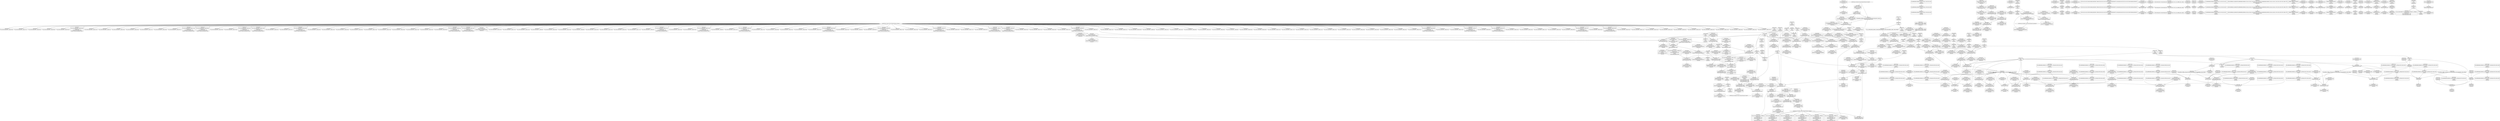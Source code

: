 digraph {
	CE0x5806390 [shape=record,shape=Mrecord,label="{CE0x5806390|selinux_sb_statfs:_if.then}"]
	CE0x585a1d0 [shape=record,shape=Mrecord,label="{CE0x585a1d0|232:_%struct.super_block*,_:_CRE_147,148_}"]
	CE0x583c820 [shape=record,shape=Mrecord,label="{CE0x583c820|i8*_getelementptr_inbounds_(_25_x_i8_,_25_x_i8_*_.str3,_i32_0,_i32_0)|*Constant*}"]
	CE0x581d900 [shape=record,shape=Mrecord,label="{CE0x581d900|232:_%struct.super_block*,_:_CRE_155,156_}"]
	CE0x585cae0 [shape=record,shape=Mrecord,label="{CE0x585cae0|232:_%struct.super_block*,_:_CRE_180,181_}"]
	CE0x58966f0 [shape=record,shape=Mrecord,label="{CE0x58966f0|superblock_has_perm:_ad|Function::superblock_has_perm&Arg::ad::}"]
	CE0x5858850 [shape=record,shape=Mrecord,label="{CE0x5858850|232:_%struct.super_block*,_:_CRE_64,72_|*MultipleSource*|security/selinux/hooks.c,2629|Function::selinux_sb_statfs&Arg::dentry::}"]
	CE0x585e660 [shape=record,shape=Mrecord,label="{CE0x585e660|232:_%struct.super_block*,_:_CRE_202,203_}"]
	CE0x585c360 [shape=record,shape=Mrecord,label="{CE0x585c360|232:_%struct.super_block*,_:_CRE_174,175_}"]
	CE0x5891a70 [shape=record,shape=Mrecord,label="{CE0x5891a70|cred_sid:_tmp3|*SummSink*}"]
	CE0x585d760 [shape=record,shape=Mrecord,label="{CE0x585d760|232:_%struct.super_block*,_:_CRE_190,191_}"]
	CE0x589feb0 [shape=record,shape=Mrecord,label="{CE0x589feb0|_ret_i32_%call2,_!dbg_!27722|security/selinux/hooks.c,1866|*SummSink*}"]
	CE0x5851fe0 [shape=record,shape=Mrecord,label="{CE0x5851fe0|selinux_sb_statfs:_cred4|security/selinux/hooks.c,2625|*SummSink*}"]
	CE0x583ccf0 [shape=record,shape=Mrecord,label="{CE0x583ccf0|_call_void_mcount()_#3|*SummSink*}"]
	CE0x58b5b20 [shape=record,shape=Mrecord,label="{CE0x58b5b20|cred_sid:_tmp6|security/selinux/hooks.c,197|*SummSource*}"]
	CE0x5812ba0 [shape=record,shape=Mrecord,label="{CE0x5812ba0|get_current:_tmp4|./arch/x86/include/asm/current.h,14|*SummSource*}"]
	CE0x5862940 [shape=record,shape=Mrecord,label="{CE0x5862940|selinux_sb_statfs:_tmp22|*LoadInst*|security/selinux/hooks.c,2629}"]
	CE0x58aa450 [shape=record,shape=Mrecord,label="{CE0x58aa450|i32_8|*Constant*|*SummSource*}"]
	CE0x58b28e0 [shape=record,shape=Mrecord,label="{CE0x58b28e0|i16_5|*Constant*|*SummSource*}"]
	CE0x5812620 [shape=record,shape=Mrecord,label="{CE0x5812620|i64*_getelementptr_inbounds_(_11_x_i64_,_11_x_i64_*___llvm_gcov_ctr202,_i64_0,_i64_1)|*Constant*|*SummSink*}"]
	CE0x5894840 [shape=record,shape=Mrecord,label="{CE0x5894840|superblock_has_perm:_tmp5|security/selinux/hooks.c,1865|*SummSink*}"]
	CE0x5824220 [shape=record,shape=Mrecord,label="{CE0x5824220|get_current:_tmp3}"]
	CE0x5857ae0 [shape=record,shape=Mrecord,label="{CE0x5857ae0|232:_%struct.super_block*,_:_CRE_0,4_|*MultipleSource*|security/selinux/hooks.c,2629|Function::selinux_sb_statfs&Arg::dentry::}"]
	CE0x5813f50 [shape=record,shape=Mrecord,label="{CE0x5813f50|selinux_sb_statfs:_if.end|*SummSink*}"]
	CE0x5858470 [shape=record,shape=Mrecord,label="{CE0x5858470|232:_%struct.super_block*,_:_CRE_48,52_|*MultipleSource*|security/selinux/hooks.c,2629|Function::selinux_sb_statfs&Arg::dentry::}"]
	CE0x5850260 [shape=record,shape=Mrecord,label="{CE0x5850260|_ret_i32_%tmp6,_!dbg_!27716|security/selinux/hooks.c,197|*SummSource*}"]
	CE0x5892620 [shape=record,shape=Mrecord,label="{CE0x5892620|cred_sid:_security|security/selinux/hooks.c,196|*SummSource*}"]
	CE0x58600a0 [shape=record,shape=Mrecord,label="{CE0x58600a0|232:_%struct.super_block*,_:_CRE_223,224_}"]
	CE0x585c860 [shape=record,shape=Mrecord,label="{CE0x585c860|232:_%struct.super_block*,_:_CRE_178,179_}"]
	CE0x5836a30 [shape=record,shape=Mrecord,label="{CE0x5836a30|i64*_getelementptr_inbounds_(_11_x_i64_,_11_x_i64_*___llvm_gcov_ctr202,_i64_0,_i64_1)|*Constant*|*SummSource*}"]
	CE0x583d5c0 [shape=record,shape=Mrecord,label="{CE0x583d5c0|i32_2625|*Constant*|*SummSource*}"]
	CE0x5838630 [shape=record,shape=Mrecord,label="{CE0x5838630|0:_i8,_:_GCMR_selinux_sb_statfs.__warned_internal_global_i8_0,_section_.data.unlikely_,_align_1:_elem_0:default:}"]
	CE0x58b2b50 [shape=record,shape=Mrecord,label="{CE0x58b2b50|avc_has_perm:_tclass|Function::avc_has_perm&Arg::tclass::}"]
	CE0x58948b0 [shape=record,shape=Mrecord,label="{CE0x58948b0|superblock_has_perm:_s_security|security/selinux/hooks.c,1865|*SummSink*}"]
	CE0x58a16a0 [shape=record,shape=Mrecord,label="{CE0x58a16a0|superblock_has_perm:_tmp6|security/selinux/hooks.c,1866|*SummSource*}"]
	CE0x585cd60 [shape=record,shape=Mrecord,label="{CE0x585cd60|232:_%struct.super_block*,_:_CRE_182,183_}"]
	CE0x581e580 [shape=record,shape=Mrecord,label="{CE0x581e580|selinux_sb_statfs:_tmp16|security/selinux/hooks.c,2625|*SummSource*}"]
	CE0x58567e0 [shape=record,shape=Mrecord,label="{CE0x58567e0|232:_%struct.super_block*,_:_CRE_151,152_}"]
	CE0x5814210 [shape=record,shape=Mrecord,label="{CE0x5814210|selinux_sb_statfs:_tmp5|security/selinux/hooks.c,2625|*SummSource*}"]
	CE0x5858660 [shape=record,shape=Mrecord,label="{CE0x5858660|232:_%struct.super_block*,_:_CRE_56,64_|*MultipleSource*|security/selinux/hooks.c,2629|Function::selinux_sb_statfs&Arg::dentry::}"]
	CE0x58ab620 [shape=record,shape=Mrecord,label="{CE0x58ab620|cred_sid:_sid|security/selinux/hooks.c,197|*SummSource*}"]
	CE0x58970e0 [shape=record,shape=Mrecord,label="{CE0x58970e0|get_current:_bb|*SummSink*}"]
	CE0x5862440 [shape=record,shape=Mrecord,label="{CE0x5862440|232:_%struct.super_block*,_:_CRE_316,317_}"]
	CE0x58376d0 [shape=record,shape=Mrecord,label="{CE0x58376d0|superblock_has_perm:_tmp|*SummSource*}"]
	CE0x5801cc0 [shape=record,shape=Mrecord,label="{CE0x5801cc0|i64_0|*Constant*|*SummSink*}"]
	CE0x58a92d0 [shape=record,shape=Mrecord,label="{CE0x58a92d0|superblock_has_perm:_entry}"]
	CE0x5871f80 [shape=record,shape=Mrecord,label="{CE0x5871f80|i32_(i32,_i32,_i16,_i32,_%struct.common_audit_data*)*_bitcast_(i32_(i32,_i32,_i16,_i32,_%struct.common_audit_data.495*)*_avc_has_perm_to_i32_(i32,_i32,_i16,_i32,_%struct.common_audit_data*)*)|*Constant*|*SummSink*}"]
	CE0x58a6e20 [shape=record,shape=Mrecord,label="{CE0x58a6e20|superblock_has_perm:_tmp1|*SummSink*}"]
	CE0x5813ff0 [shape=record,shape=Mrecord,label="{CE0x5813ff0|selinux_sb_statfs:_do.end}"]
	CE0x5817050 [shape=record,shape=Mrecord,label="{CE0x5817050|i64*_getelementptr_inbounds_(_11_x_i64_,_11_x_i64_*___llvm_gcov_ctr202,_i64_0,_i64_6)|*Constant*|*SummSource*}"]
	CE0x5809fb0 [shape=record,shape=Mrecord,label="{CE0x5809fb0|selinux_sb_statfs:_tmp}"]
	CE0x5860460 [shape=record,shape=Mrecord,label="{CE0x5860460|232:_%struct.super_block*,_:_CRE_232,240_|*MultipleSource*|security/selinux/hooks.c,2629|Function::selinux_sb_statfs&Arg::dentry::}"]
	CE0x5894710 [shape=record,shape=Mrecord,label="{CE0x5894710|superblock_has_perm:_s_security|security/selinux/hooks.c,1865}"]
	CE0x58a1840 [shape=record,shape=Mrecord,label="{CE0x58a1840|avc_has_perm:_entry|*SummSink*}"]
	CE0x5862bc0 [shape=record,shape=Mrecord,label="{CE0x5862bc0|selinux_sb_statfs:_tmp22|*LoadInst*|security/selinux/hooks.c,2629|*SummSink*}"]
	CE0x5868570 [shape=record,shape=Mrecord,label="{CE0x5868570|96:_%struct.dentry*,_272:_i8*,_:_CRE_96,104_|*MultipleSource*|security/selinux/hooks.c,2629|*LoadInst*|security/selinux/hooks.c,2629}"]
	CE0x5862580 [shape=record,shape=Mrecord,label="{CE0x5862580|232:_%struct.super_block*,_:_CRE_317,318_}"]
	CE0x5812ab0 [shape=record,shape=Mrecord,label="{CE0x5812ab0|get_current:_tmp2|*SummSink*}"]
	CE0x58b8140 [shape=record,shape=Mrecord,label="{CE0x58b8140|i64*_getelementptr_inbounds_(_2_x_i64_,_2_x_i64_*___llvm_gcov_ctr131,_i64_0,_i64_1)|*Constant*}"]
	CE0x58b3d60 [shape=record,shape=Mrecord,label="{CE0x58b3d60|avc_has_perm:_tsid|Function::avc_has_perm&Arg::tsid::}"]
	CE0x58926f0 [shape=record,shape=Mrecord,label="{CE0x58926f0|cred_sid:_security|security/selinux/hooks.c,196|*SummSink*}"]
	CE0x58a6960 [shape=record,shape=Mrecord,label="{CE0x58a6960|%struct.task_struct*_(%struct.task_struct**)*_asm_movq_%gs:$_1:P_,$0_,_r,im,_dirflag_,_fpsr_,_flags_|*SummSource*}"]
	CE0x585f060 [shape=record,shape=Mrecord,label="{CE0x585f060|232:_%struct.super_block*,_:_CRE_210,211_}"]
	CE0x583d900 [shape=record,shape=Mrecord,label="{CE0x583d900|i32_2625|*Constant*|*SummSink*}"]
	CE0x5811c60 [shape=record,shape=Mrecord,label="{CE0x5811c60|i64_1|*Constant*}"]
	CE0x585d4e0 [shape=record,shape=Mrecord,label="{CE0x585d4e0|232:_%struct.super_block*,_:_CRE_188,189_}"]
	CE0x58ab250 [shape=record,shape=Mrecord,label="{CE0x58ab250|cred_sid:_tmp5|security/selinux/hooks.c,196|*SummSource*}"]
	CE0x58907e0 [shape=record,shape=Mrecord,label="{CE0x58907e0|selinux_sb_statfs:_u|security/selinux/hooks.c,2629|*SummSource*}"]
	CE0x5859190 [shape=record,shape=Mrecord,label="{CE0x5859190|232:_%struct.super_block*,_:_CRE_92,93_}"]
	CE0x58b2bc0 [shape=record,shape=Mrecord,label="{CE0x58b2bc0|avc_has_perm:_tclass|Function::avc_has_perm&Arg::tclass::|*SummSource*}"]
	CE0x5896fb0 [shape=record,shape=Mrecord,label="{CE0x5896fb0|get_current:_bb|*SummSource*}"]
	CE0x585f7e0 [shape=record,shape=Mrecord,label="{CE0x585f7e0|232:_%struct.super_block*,_:_CRE_216,217_}"]
	CE0x5815a90 [shape=record,shape=Mrecord,label="{CE0x5815a90|selinux_sb_statfs:_if.end|*SummSource*}"]
	CE0x5891930 [shape=record,shape=Mrecord,label="{CE0x5891930|cred_sid:_tmp3}"]
	CE0x5856f90 [shape=record,shape=Mrecord,label="{CE0x5856f90|232:_%struct.super_block*,_:_CRE_154,155_}"]
	CE0x5861700 [shape=record,shape=Mrecord,label="{CE0x5861700|232:_%struct.super_block*,_:_CRE_306,307_}"]
	CE0x5820580 [shape=record,shape=Mrecord,label="{CE0x5820580|selinux_sb_statfs:_tmp18|security/selinux/hooks.c,2625|*SummSink*}"]
	CE0x5817eb0 [shape=record,shape=Mrecord,label="{CE0x5817eb0|selinux_sb_statfs:_tmp5|security/selinux/hooks.c,2625|*SummSink*}"]
	CE0x581d3c0 [shape=record,shape=Mrecord,label="{CE0x581d3c0|selinux_sb_statfs:_tmp20|security/selinux/hooks.c,2625|*SummSink*}"]
	CE0x580db30 [shape=record,shape=Mrecord,label="{CE0x580db30|selinux_sb_statfs:_tmp14|security/selinux/hooks.c,2625}"]
	CE0x5832cd0 [shape=record,shape=Mrecord,label="{CE0x5832cd0|superblock_has_perm:_call|security/selinux/hooks.c,1863|*SummSource*}"]
	CE0x581cd80 [shape=record,shape=Mrecord,label="{CE0x581cd80|get_current:_entry}"]
	CE0x5852160 [shape=record,shape=Mrecord,label="{CE0x5852160|selinux_sb_statfs:_cred4|security/selinux/hooks.c,2625}"]
	CE0x5869140 [shape=record,shape=Mrecord,label="{CE0x5869140|selinux_sb_statfs:_s_root|security/selinux/hooks.c,2629}"]
	CE0x583baf0 [shape=record,shape=Mrecord,label="{CE0x583baf0|i32_2625|*Constant*}"]
	CE0x5872930 [shape=record,shape=Mrecord,label="{CE0x5872930|cred_sid:_bb|*SummSink*}"]
	CE0x5857270 [shape=record,shape=Mrecord,label="{CE0x5857270|i32_9|*Constant*|*SummSink*}"]
	CE0x5852ff0 [shape=record,shape=Mrecord,label="{CE0x5852ff0|selinux_sb_statfs:_type|security/selinux/hooks.c,2628|*SummSource*}"]
	CE0x5868da0 [shape=record,shape=Mrecord,label="{CE0x5868da0|i32_12|*Constant*|*SummSource*}"]
	CE0x585dee0 [shape=record,shape=Mrecord,label="{CE0x585dee0|232:_%struct.super_block*,_:_CRE_196,197_}"]
	CE0x58aa2a0 [shape=record,shape=Mrecord,label="{CE0x58aa2a0|superblock_has_perm:_sb|Function::superblock_has_perm&Arg::sb::|*SummSink*}"]
	CE0x58a8f50 [shape=record,shape=Mrecord,label="{CE0x58a8f50|selinux_sb_statfs:_call8|security/selinux/hooks.c,2630}"]
	CE0x5891d80 [shape=record,shape=Mrecord,label="{CE0x5891d80|_call_void_mcount()_#3|*SummSource*}"]
	CE0x58b4000 [shape=record,shape=Mrecord,label="{CE0x58b4000|avc_has_perm:_tsid|Function::avc_has_perm&Arg::tsid::|*SummSink*}"]
	CE0x585b960 [shape=record,shape=Mrecord,label="{CE0x585b960|232:_%struct.super_block*,_:_CRE_166,167_}"]
	CE0x5816190 [shape=record,shape=Mrecord,label="{CE0x5816190|selinux_sb_statfs:_if.then|*SummSink*}"]
	CE0x583dcf0 [shape=record,shape=Mrecord,label="{CE0x583dcf0|i8*_getelementptr_inbounds_(_45_x_i8_,_45_x_i8_*_.str12,_i32_0,_i32_0)|*Constant*|*SummSink*}"]
	CE0x5857670 [shape=record,shape=Mrecord,label="{CE0x5857670|232:_%struct.super_block*,_:_CRE_88,89_}"]
	CE0x580ba40 [shape=record,shape=Mrecord,label="{CE0x580ba40|selinux_sb_statfs:_tmp13|security/selinux/hooks.c,2625}"]
	"CONST[source:1(input),value:2(dynamic)][purpose:{object}]"
	CE0x58a8bb0 [shape=record,shape=Mrecord,label="{CE0x58a8bb0|selinux_sb_statfs:_call8|security/selinux/hooks.c,2630|*SummSink*}"]
	CE0x5815840 [shape=record,shape=Mrecord,label="{CE0x5815840|selinux_sb_statfs:_tobool|security/selinux/hooks.c,2625}"]
	CE0x5814ba0 [shape=record,shape=Mrecord,label="{CE0x5814ba0|selinux_sb_statfs:_tmp8|security/selinux/hooks.c,2625|*SummSource*}"]
	CE0x5861510 [shape=record,shape=Mrecord,label="{CE0x5861510|232:_%struct.super_block*,_:_CRE_305,306_}"]
	CE0x58921e0 [shape=record,shape=Mrecord,label="{CE0x58921e0|i32_22|*Constant*}"]
	CE0x585ea20 [shape=record,shape=Mrecord,label="{CE0x585ea20|232:_%struct.super_block*,_:_CRE_205,206_}"]
	CE0x583c240 [shape=record,shape=Mrecord,label="{CE0x583c240|_call_void_lockdep_rcu_suspicious(i8*_getelementptr_inbounds_(_25_x_i8_,_25_x_i8_*_.str3,_i32_0,_i32_0),_i32_2625,_i8*_getelementptr_inbounds_(_45_x_i8_,_45_x_i8_*_.str12,_i32_0,_i32_0))_#10,_!dbg_!27728|security/selinux/hooks.c,2625|*SummSink*}"]
	CE0x5856d10 [shape=record,shape=Mrecord,label="{CE0x5856d10|232:_%struct.super_block*,_:_CRE_152,153_}"]
	CE0x58229b0 [shape=record,shape=Mrecord,label="{CE0x58229b0|i64*_getelementptr_inbounds_(_11_x_i64_,_11_x_i64_*___llvm_gcov_ctr202,_i64_0,_i64_10)|*Constant*}"]
	CE0x58125b0 [shape=record,shape=Mrecord,label="{CE0x58125b0|selinux_sb_statfs:_tobool|security/selinux/hooks.c,2625|*SummSink*}"]
	CE0x585c720 [shape=record,shape=Mrecord,label="{CE0x585c720|232:_%struct.super_block*,_:_CRE_177,178_}"]
	CE0x58aabd0 [shape=record,shape=Mrecord,label="{CE0x58aabd0|cred_sid:_tmp4|*LoadInst*|security/selinux/hooks.c,196}"]
	CE0x5857a00 [shape=record,shape=Mrecord,label="{CE0x5857a00|selinux_sb_statfs:_d_sb|security/selinux/hooks.c,2629|*SummSink*}"]
	CE0x5852dc0 [shape=record,shape=Mrecord,label="{CE0x5852dc0|selinux_sb_statfs:_type|security/selinux/hooks.c,2628}"]
	CE0x5851f70 [shape=record,shape=Mrecord,label="{CE0x5851f70|COLLAPSED:_GCMRE_current_task_external_global_%struct.task_struct*:_elem_0::|security/selinux/hooks.c,2625}"]
	CE0x5851a50 [shape=record,shape=Mrecord,label="{CE0x5851a50|_ret_%struct.task_struct*_%tmp4,_!dbg_!27714|./arch/x86/include/asm/current.h,14|*SummSink*}"]
	CE0x58306a0 [shape=record,shape=Mrecord,label="{CE0x58306a0|get_current:_tmp1|*SummSink*}"]
	CE0x58ab080 [shape=record,shape=Mrecord,label="{CE0x58ab080|i32_1|*Constant*}"]
	CE0x58ab720 [shape=record,shape=Mrecord,label="{CE0x58ab720|cred_sid:_sid|security/selinux/hooks.c,197|*SummSink*}"]
	CE0x585f420 [shape=record,shape=Mrecord,label="{CE0x585f420|232:_%struct.super_block*,_:_CRE_213,214_}"]
	CE0x58abda0 [shape=record,shape=Mrecord,label="{CE0x58abda0|0:_i32,_4:_i32,_8:_i32,_12:_i32,_:_CMRE_8,12_|*MultipleSource*|security/selinux/hooks.c,196|security/selinux/hooks.c,197|*LoadInst*|security/selinux/hooks.c,196}"]
	CE0x58a90d0 [shape=record,shape=Mrecord,label="{CE0x58a90d0|selinux_sb_statfs:_call8|security/selinux/hooks.c,2630|*SummSource*}"]
	CE0x5861e00 [shape=record,shape=Mrecord,label="{CE0x5861e00|232:_%struct.super_block*,_:_CRE_311,312_}"]
	CE0x585f2e0 [shape=record,shape=Mrecord,label="{CE0x585f2e0|232:_%struct.super_block*,_:_CRE_212,213_}"]
	CE0x585fa60 [shape=record,shape=Mrecord,label="{CE0x585fa60|232:_%struct.super_block*,_:_CRE_218,219_}"]
	CE0x58518a0 [shape=record,shape=Mrecord,label="{CE0x58518a0|_ret_%struct.task_struct*_%tmp4,_!dbg_!27714|./arch/x86/include/asm/current.h,14|*SummSource*}"]
	CE0x58a68a0 [shape=record,shape=Mrecord,label="{CE0x58a68a0|%struct.task_struct*_(%struct.task_struct**)*_asm_movq_%gs:$_1:P_,$0_,_r,im,_dirflag_,_fpsr_,_flags_}"]
	CE0x58969e0 [shape=record,shape=Mrecord,label="{CE0x58969e0|_ret_i32_%call8,_!dbg_!27749|security/selinux/hooks.c,2630|*SummSource*}"]
	CE0x58160f0 [shape=record,shape=Mrecord,label="{CE0x58160f0|get_current:_tmp|*SummSource*}"]
	CE0x583b0f0 [shape=record,shape=Mrecord,label="{CE0x583b0f0|GLOBAL:_lockdep_rcu_suspicious|*Constant*|*SummSink*}"]
	CE0x5837660 [shape=record,shape=Mrecord,label="{CE0x5837660|COLLAPSED:_GCMRE___llvm_gcov_ctr151_internal_global_2_x_i64_zeroinitializer:_elem_0:default:}"]
	CE0x585b820 [shape=record,shape=Mrecord,label="{CE0x585b820|232:_%struct.super_block*,_:_CRE_165,166_}"]
	CE0x5892530 [shape=record,shape=Mrecord,label="{CE0x5892530|cred_sid:_security|security/selinux/hooks.c,196}"]
	CE0x581cc00 [shape=record,shape=Mrecord,label="{CE0x581cc00|selinux_sb_statfs:_tmp19|security/selinux/hooks.c,2625|*SummSink*}"]
	CE0x5832c30 [shape=record,shape=Mrecord,label="{CE0x5832c30|superblock_has_perm:_call|security/selinux/hooks.c,1863}"]
	CE0x585e160 [shape=record,shape=Mrecord,label="{CE0x585e160|232:_%struct.super_block*,_:_CRE_198,199_}"]
	CE0x58b3530 [shape=record,shape=Mrecord,label="{CE0x58b3530|avc_has_perm:_auditdata|Function::avc_has_perm&Arg::auditdata::|*SummSource*}"]
	CE0x5812a40 [shape=record,shape=Mrecord,label="{CE0x5812a40|get_current:_tmp2|*SummSource*}"]
	CE0x581cb90 [shape=record,shape=Mrecord,label="{CE0x581cb90|selinux_sb_statfs:_tmp19|security/selinux/hooks.c,2625|*SummSource*}"]
	CE0x585eca0 [shape=record,shape=Mrecord,label="{CE0x585eca0|232:_%struct.super_block*,_:_CRE_207,208_}"]
	CE0x58720e0 [shape=record,shape=Mrecord,label="{CE0x58720e0|avc_has_perm:_auditdata|Function::avc_has_perm&Arg::auditdata::|*SummSink*}"]
	CE0x58aaf20 [shape=record,shape=Mrecord,label="{CE0x58aaf20|cred_sid:_tmp5|security/selinux/hooks.c,196}"]
	CE0x581b990 [shape=record,shape=Mrecord,label="{CE0x581b990|i64*_getelementptr_inbounds_(_11_x_i64_,_11_x_i64_*___llvm_gcov_ctr202,_i64_0,_i64_8)|*Constant*|*SummSource*}"]
	CE0x5895ce0 [shape=record,shape=Mrecord,label="{CE0x5895ce0|superblock_has_perm:_tmp2|*SummSource*}"]
	CE0x5859fe0 [shape=record,shape=Mrecord,label="{CE0x5859fe0|232:_%struct.super_block*,_:_CRE_146,147_}"]
	CE0x585d8a0 [shape=record,shape=Mrecord,label="{CE0x585d8a0|232:_%struct.super_block*,_:_CRE_191,192_}"]
	CE0x5861130 [shape=record,shape=Mrecord,label="{CE0x5861130|232:_%struct.super_block*,_:_CRE_288,296_|*MultipleSource*|security/selinux/hooks.c,2629|Function::selinux_sb_statfs&Arg::dentry::}"]
	CE0x5802310 [shape=record,shape=Mrecord,label="{CE0x5802310|i64_4|*Constant*|*SummSink*}"]
	CE0x58b3af0 [shape=record,shape=Mrecord,label="{CE0x58b3af0|avc_has_perm:_ssid|Function::avc_has_perm&Arg::ssid::|*SummSource*}"]
	CE0x50b7110 [shape=record,shape=Mrecord,label="{CE0x50b7110|i64_2|*Constant*|*SummSource*}"]
	CE0x5890850 [shape=record,shape=Mrecord,label="{CE0x5890850|selinux_sb_statfs:_dentry6|security/selinux/hooks.c,2629}"]
	CE0x580d7d0 [shape=record,shape=Mrecord,label="{CE0x580d7d0|superblock_has_perm:_bb|*SummSource*}"]
	CE0x6b9b0a0 [shape=record,shape=Mrecord,label="{CE0x6b9b0a0|selinux_sb_statfs:_bb}"]
	CE0x5824320 [shape=record,shape=Mrecord,label="{CE0x5824320|get_current:_tmp3|*SummSource*}"]
	CE0x58a8420 [shape=record,shape=Mrecord,label="{CE0x58a8420|selinux_sb_statfs:_d_sb7|security/selinux/hooks.c,2630}"]
	CE0x5891d10 [shape=record,shape=Mrecord,label="{CE0x5891d10|_call_void_mcount()_#3}"]
	CE0x58909b0 [shape=record,shape=Mrecord,label="{CE0x58909b0|superblock_has_perm:_ad|Function::superblock_has_perm&Arg::ad::|*SummSource*}"]
	CE0x5808cf0 [shape=record,shape=Mrecord,label="{CE0x5808cf0|i32_0|*Constant*}"]
	CE0x5871870 [shape=record,shape=Mrecord,label="{CE0x5871870|avc_has_perm:_requested|Function::avc_has_perm&Arg::requested::|*SummSink*}"]
	CE0x58a15d0 [shape=record,shape=Mrecord,label="{CE0x58a15d0|superblock_has_perm:_tmp6|security/selinux/hooks.c,1866}"]
	CE0x5861cc0 [shape=record,shape=Mrecord,label="{CE0x5861cc0|232:_%struct.super_block*,_:_CRE_310,311_}"]
	CE0x58a82b0 [shape=record,shape=Mrecord,label="{CE0x58a82b0|selinux_sb_statfs:_tmp24|*LoadInst*|security/selinux/hooks.c,2630}"]
	CE0x58b5640 [shape=record,shape=Mrecord,label="{CE0x58b5640|%struct.task_struct*_(%struct.task_struct**)*_asm_movq_%gs:$_1:P_,$0_,_r,im,_dirflag_,_fpsr_,_flags_|*SummSink*}"]
	CE0x583cbb0 [shape=record,shape=Mrecord,label="{CE0x583cbb0|_call_void_mcount()_#3|*SummSource*}"]
	CE0x585d3a0 [shape=record,shape=Mrecord,label="{CE0x585d3a0|232:_%struct.super_block*,_:_CRE_187,188_}"]
	CE0x58a7760 [shape=record,shape=Mrecord,label="{CE0x58a7760|i64*_getelementptr_inbounds_(_2_x_i64_,_2_x_i64_*___llvm_gcov_ctr98,_i64_0,_i64_1)|*Constant*}"]
	CE0x581a930 [shape=record,shape=Mrecord,label="{CE0x581a930|selinux_sb_statfs:_tmp10|security/selinux/hooks.c,2625}"]
	CE0x5857b70 [shape=record,shape=Mrecord,label="{CE0x5857b70|232:_%struct.super_block*,_:_CRE_8,12_|*MultipleSource*|security/selinux/hooks.c,2629|Function::selinux_sb_statfs&Arg::dentry::}"]
	CE0x581c1e0 [shape=record,shape=Mrecord,label="{CE0x581c1e0|i8_1|*Constant*|*SummSource*}"]
	CE0x58a8a40 [shape=record,shape=Mrecord,label="{CE0x58a8a40|selinux_sb_statfs:_tmp24|*LoadInst*|security/selinux/hooks.c,2630|*SummSink*}"]
	CE0x6c57890 [shape=record,shape=Mrecord,label="{CE0x6c57890|selinux_sb_statfs:_land.lhs.true2|*SummSource*}"]
	CE0x58b1dd0 [shape=record,shape=Mrecord,label="{CE0x58b1dd0|superblock_has_perm:_tmp4|*LoadInst*|security/selinux/hooks.c,1865}"]
	CE0x58164f0 [shape=record,shape=Mrecord,label="{CE0x58164f0|i64_1|*Constant*}"]
	CE0x585ede0 [shape=record,shape=Mrecord,label="{CE0x585ede0|232:_%struct.super_block*,_:_CRE_208,209_}"]
	CE0x5891460 [shape=record,shape=Mrecord,label="{CE0x5891460|cred_sid:_tmp2|*SummSink*}"]
	CE0x58955a0 [shape=record,shape=Mrecord,label="{CE0x58955a0|get_current:_tmp4|./arch/x86/include/asm/current.h,14|*SummSink*}"]
	CE0x58913f0 [shape=record,shape=Mrecord,label="{CE0x58913f0|cred_sid:_tmp2|*SummSource*}"]
	CE0x5809480 [shape=record,shape=Mrecord,label="{CE0x5809480|selinux_sb_statfs:_tmp10|security/selinux/hooks.c,2625|*SummSink*}"]
	CE0x5835c20 [shape=record,shape=Mrecord,label="{CE0x5835c20|i64*_getelementptr_inbounds_(_2_x_i64_,_2_x_i64_*___llvm_gcov_ctr98,_i64_0,_i64_0)|*Constant*|*SummSource*}"]
	CE0x5802580 [shape=record,shape=Mrecord,label="{CE0x5802580|i64_5|*Constant*|*SummSource*}"]
	CE0x58a2620 [shape=record,shape=Mrecord,label="{CE0x58a2620|superblock_has_perm:_sid1|security/selinux/hooks.c,1866|*SummSink*}"]
	CE0x580e340 [shape=record,shape=Mrecord,label="{CE0x580e340|i64*_getelementptr_inbounds_(_11_x_i64_,_11_x_i64_*___llvm_gcov_ctr202,_i64_0,_i64_8)|*Constant*|*SummSink*}"]
	CE0x5813040 [shape=record,shape=Mrecord,label="{CE0x5813040|GLOBAL:_selinux_sb_statfs.__warned|Global_var:selinux_sb_statfs.__warned|*SummSource*}"]
	CE0x5871770 [shape=record,shape=Mrecord,label="{CE0x5871770|avc_has_perm:_entry|*SummSource*}"]
	CE0x58039a0 [shape=record,shape=Mrecord,label="{CE0x58039a0|selinux_sb_statfs:_tmp1}"]
	CE0x580a090 [shape=record,shape=Mrecord,label="{CE0x580a090|selinux_sb_statfs:_tmp|*SummSource*}"]
	CE0x5860b60 [shape=record,shape=Mrecord,label="{CE0x5860b60|232:_%struct.super_block*,_:_CRE_264,272_|*MultipleSource*|security/selinux/hooks.c,2629|Function::selinux_sb_statfs&Arg::dentry::}"]
	CE0x5872480 [shape=record,shape=Mrecord,label="{CE0x5872480|_ret_i32_%retval.0,_!dbg_!27728|security/selinux/avc.c,775|*SummSink*}"]
	CE0x5894640 [shape=record,shape=Mrecord,label="{CE0x5894640|i32_0|*Constant*}"]
	CE0x58abd10 [shape=record,shape=Mrecord,label="{CE0x58abd10|0:_i32,_4:_i32,_8:_i32,_12:_i32,_:_CMRE_4,8_|*MultipleSource*|security/selinux/hooks.c,196|security/selinux/hooks.c,197|*LoadInst*|security/selinux/hooks.c,196}"]
	CE0x5820280 [shape=record,shape=Mrecord,label="{CE0x5820280|selinux_sb_statfs:_tmp18|security/selinux/hooks.c,2625}"]
	CE0x581bd40 [shape=record,shape=Mrecord,label="{CE0x581bd40|i8_1|*Constant*}"]
	CE0x58a88c0 [shape=record,shape=Mrecord,label="{CE0x58a88c0|GLOBAL:_superblock_has_perm|*Constant*}"]
	CE0x58621c0 [shape=record,shape=Mrecord,label="{CE0x58621c0|232:_%struct.super_block*,_:_CRE_314,315_}"]
	CE0x58380f0 [shape=record,shape=Mrecord,label="{CE0x58380f0|selinux_sb_statfs:_tmp8|security/selinux/hooks.c,2625|*SummSink*}"]
	CE0x58a9b10 [shape=record,shape=Mrecord,label="{CE0x58a9b10|superblock_has_perm:_cred|Function::superblock_has_perm&Arg::cred::}"]
	CE0x583bd70 [shape=record,shape=Mrecord,label="{CE0x583bd70|i64_2|*Constant*|*SummSink*}"]
	CE0x585b6e0 [shape=record,shape=Mrecord,label="{CE0x585b6e0|232:_%struct.super_block*,_:_CRE_164,165_}"]
	CE0x5807ab0 [shape=record,shape=Mrecord,label="{CE0x5807ab0|selinux_sb_statfs:_tmp3}"]
	CE0x5850390 [shape=record,shape=Mrecord,label="{CE0x5850390|_ret_i32_%tmp6,_!dbg_!27716|security/selinux/hooks.c,197|*SummSink*}"]
	CE0x5812ca0 [shape=record,shape=Mrecord,label="{CE0x5812ca0|selinux_sb_statfs:_tmp7|security/selinux/hooks.c,2625|*SummSink*}"]
	CE0x58a1b80 [shape=record,shape=Mrecord,label="{CE0x58a1b80|superblock_has_perm:_tmp5|security/selinux/hooks.c,1865}"]
	CE0x58b2eb0 [shape=record,shape=Mrecord,label="{CE0x58b2eb0|_ret_i32_%retval.0,_!dbg_!27728|security/selinux/avc.c,775}"]
	CE0x7677d60 [shape=record,shape=Mrecord,label="{CE0x7677d60|_call_void_mcount()_#3|*SummSource*}"]
	CE0x58a0110 [shape=record,shape=Mrecord,label="{CE0x58a0110|superblock_has_perm:_perms|Function::superblock_has_perm&Arg::perms::|*SummSink*}"]
	CE0x5810f10 [shape=record,shape=Mrecord,label="{CE0x5810f10|selinux_sb_statfs:_call|security/selinux/hooks.c,2625|*SummSource*}"]
	CE0x580a020 [shape=record,shape=Mrecord,label="{CE0x580a020|COLLAPSED:_GCMRE___llvm_gcov_ctr202_internal_global_11_x_i64_zeroinitializer:_elem_0:default:}"]
	CE0x583dbf0 [shape=record,shape=Mrecord,label="{CE0x583dbf0|i8*_getelementptr_inbounds_(_45_x_i8_,_45_x_i8_*_.str12,_i32_0,_i32_0)|*Constant*|*SummSource*}"]
	CE0x5871a70 [shape=record,shape=Mrecord,label="{CE0x5871a70|superblock_has_perm:_call2|security/selinux/hooks.c,1866|*SummSink*}"]
	CE0x581e3f0 [shape=record,shape=Mrecord,label="{CE0x581e3f0|selinux_sb_statfs:_tmp16|security/selinux/hooks.c,2625}"]
	CE0x585c0e0 [shape=record,shape=Mrecord,label="{CE0x585c0e0|232:_%struct.super_block*,_:_CRE_172,173_}"]
	CE0x5836ca0 [shape=record,shape=Mrecord,label="{CE0x5836ca0|i64_1|*Constant*}"]
	CE0x589fc60 [shape=record,shape=Mrecord,label="{CE0x589fc60|_ret_i32_%call8,_!dbg_!27749|security/selinux/hooks.c,2630}"]
	CE0x585db20 [shape=record,shape=Mrecord,label="{CE0x585db20|232:_%struct.super_block*,_:_CRE_193,194_}"]
	CE0x5833450 [shape=record,shape=Mrecord,label="{CE0x5833450|_call_void_mcount()_#3|*SummSink*}"]
	CE0x585bbe0 [shape=record,shape=Mrecord,label="{CE0x585bbe0|232:_%struct.super_block*,_:_CRE_168,169_}"]
	CE0x58189e0 [shape=record,shape=Mrecord,label="{CE0x58189e0|selinux_sb_statfs:_tmp4|security/selinux/hooks.c,2625}"]
	CE0x5816a00 [shape=record,shape=Mrecord,label="{CE0x5816a00|selinux_sb_statfs:_tmp12|security/selinux/hooks.c,2625}"]
	CE0x58a7800 [shape=record,shape=Mrecord,label="{CE0x58a7800|i64*_getelementptr_inbounds_(_2_x_i64_,_2_x_i64_*___llvm_gcov_ctr98,_i64_0,_i64_1)|*Constant*|*SummSource*}"]
	CE0x5858060 [shape=record,shape=Mrecord,label="{CE0x5858060|232:_%struct.super_block*,_:_CRE_24,40_|*MultipleSource*|security/selinux/hooks.c,2629|Function::selinux_sb_statfs&Arg::dentry::}"]
	"CONST[source:2(external),value:2(dynamic)][purpose:{subject}]"
	CE0x58abae0 [shape=record,shape=Mrecord,label="{CE0x58abae0|0:_i32,_4:_i32,_8:_i32,_12:_i32,_:_CMRE_16,20_|*MultipleSource*|security/selinux/hooks.c,196|security/selinux/hooks.c,197|*LoadInst*|security/selinux/hooks.c,196}"]
	CE0x581a440 [shape=record,shape=Mrecord,label="{CE0x581a440|selinux_sb_statfs:_tmp9|security/selinux/hooks.c,2625}"]
	CE0x58b33e0 [shape=record,shape=Mrecord,label="{CE0x58b33e0|avc_has_perm:_auditdata|Function::avc_has_perm&Arg::auditdata::}"]
	CE0x585fba0 [shape=record,shape=Mrecord,label="{CE0x585fba0|232:_%struct.super_block*,_:_CRE_219,220_}"]
	"CONST[source:0(mediator),value:0(static)][purpose:{operation}]"
	CE0x580d550 [shape=record,shape=Mrecord,label="{CE0x580d550|selinux_sb_statfs:_if.end}"]
	CE0x581cb20 [shape=record,shape=Mrecord,label="{CE0x581cb20|i64*_getelementptr_inbounds_(_11_x_i64_,_11_x_i64_*___llvm_gcov_ctr202,_i64_0,_i64_10)|*Constant*|*SummSink*}"]
	CE0x580e1d0 [shape=record,shape=Mrecord,label="{CE0x580e1d0|i1_true|*Constant*|*SummSink*}"]
	CE0x5860780 [shape=record,shape=Mrecord,label="{CE0x5860780|232:_%struct.super_block*,_:_CRE_248,256_|*MultipleSource*|security/selinux/hooks.c,2629|Function::selinux_sb_statfs&Arg::dentry::}"]
	CE0x58b5940 [shape=record,shape=Mrecord,label="{CE0x58b5940|cred_sid:_tmp6|security/selinux/hooks.c,197}"]
	CE0x5835760 [shape=record,shape=Mrecord,label="{CE0x5835760|cred_sid:_cred|Function::cred_sid&Arg::cred::}"]
	CE0x585b5a0 [shape=record,shape=Mrecord,label="{CE0x585b5a0|232:_%struct.super_block*,_:_CRE_163,164_}"]
	CE0x58b7da0 [shape=record,shape=Mrecord,label="{CE0x58b7da0|cred_sid:_tmp1|*SummSource*}"]
	CE0x58942e0 [shape=record,shape=Mrecord,label="{CE0x58942e0|cred_sid:_entry|*SummSource*}"]
	CE0x5807c30 [shape=record,shape=Mrecord,label="{CE0x5807c30|selinux_sb_statfs:_tmp3|*SummSink*}"]
	CE0x5816560 [shape=record,shape=Mrecord,label="{CE0x5816560|get_current:_tmp1}"]
	CE0x585f1a0 [shape=record,shape=Mrecord,label="{CE0x585f1a0|232:_%struct.super_block*,_:_CRE_211,212_}"]
	CE0x58334f0 [shape=record,shape=Mrecord,label="{CE0x58334f0|get_current:_tmp4|./arch/x86/include/asm/current.h,14}"]
	CE0x5859df0 [shape=record,shape=Mrecord,label="{CE0x5859df0|232:_%struct.super_block*,_:_CRE_145,146_}"]
	CE0x58363f0 [shape=record,shape=Mrecord,label="{CE0x58363f0|superblock_has_perm:_tmp3}"]
	CE0x585cfe0 [shape=record,shape=Mrecord,label="{CE0x585cfe0|232:_%struct.super_block*,_:_CRE_184,185_}"]
	CE0x58526e0 [shape=record,shape=Mrecord,label="{CE0x58526e0|selinux_sb_statfs:_tmp21|security/selinux/hooks.c,2625}"]
	CE0x58a1ab0 [shape=record,shape=Mrecord,label="{CE0x58a1ab0|i32_1|*Constant*}"]
	CE0x58a7e60 [shape=record,shape=Mrecord,label="{CE0x58a7e60|selinux_sb_statfs:_dentry6|security/selinux/hooks.c,2629|*SummSource*}"]
	CE0x58a9a40 [shape=record,shape=Mrecord,label="{CE0x58a9a40|i32_8|*Constant*}"]
	CE0x5832f60 [shape=record,shape=Mrecord,label="{CE0x5832f60|cred_sid:_entry}"]
	CE0x58b5850 [shape=record,shape=Mrecord,label="{CE0x58b5850|0:_i32,_4:_i32,_8:_i32,_12:_i32,_:_CMRE_20,24_|*MultipleSource*|security/selinux/hooks.c,196|security/selinux/hooks.c,197|*LoadInst*|security/selinux/hooks.c,196}"]
	CE0x58a7a90 [shape=record,shape=Mrecord,label="{CE0x58a7a90|selinux_sb_statfs:_d_sb7|security/selinux/hooks.c,2630|*SummSource*}"]
	CE0x58734e0 [shape=record,shape=Mrecord,label="{CE0x58734e0|cred_sid:_tmp}"]
	CE0x58ac0a0 [shape=record,shape=Mrecord,label="{CE0x58ac0a0|0:_i32,_4:_i32,_8:_i32,_12:_i32,_:_CMRE_12,16_|*MultipleSource*|security/selinux/hooks.c,196|security/selinux/hooks.c,197|*LoadInst*|security/selinux/hooks.c,196}"]
	CE0x6b9b1c0 [shape=record,shape=Mrecord,label="{CE0x6b9b1c0|selinux_sb_statfs:_bb|*SummSource*}"]
	CE0x5892450 [shape=record,shape=Mrecord,label="{CE0x5892450|i32_22|*Constant*|*SummSource*}"]
	CE0x6e76240 [shape=record,shape=Mrecord,label="{CE0x6e76240|selinux_sb_statfs:_do.body}"]
	CE0x585ef20 [shape=record,shape=Mrecord,label="{CE0x585ef20|232:_%struct.super_block*,_:_CRE_209,210_}"]
	CE0x5808b60 [shape=record,shape=Mrecord,label="{CE0x5808b60|selinux_sb_statfs:_tmp2|*SummSink*}"]
	CE0x585d9e0 [shape=record,shape=Mrecord,label="{CE0x585d9e0|232:_%struct.super_block*,_:_CRE_192,193_}"]
	CE0x5818200 [shape=record,shape=Mrecord,label="{CE0x5818200|selinux_sb_statfs:_tmp5|security/selinux/hooks.c,2625}"]
	CE0x580ddb0 [shape=record,shape=Mrecord,label="{CE0x580ddb0|selinux_sb_statfs:_tmp14|security/selinux/hooks.c,2625|*SummSink*}"]
	CE0x5851000 [shape=record,shape=Mrecord,label="{CE0x5851000|GLOBAL:_get_current|*Constant*|*SummSource*}"]
	CE0x75491c0 [shape=record,shape=Mrecord,label="{CE0x75491c0|selinux_sb_statfs:_do.body|*SummSink*}"]
	CE0x5835550 [shape=record,shape=Mrecord,label="{CE0x5835550|cred_sid:_entry|*SummSink*}"]
	CE0x58357d0 [shape=record,shape=Mrecord,label="{CE0x58357d0|cred_sid:_cred|Function::cred_sid&Arg::cred::|*SummSource*}"]
	CE0x5873550 [shape=record,shape=Mrecord,label="{CE0x5873550|COLLAPSED:_GCMRE___llvm_gcov_ctr131_internal_global_2_x_i64_zeroinitializer:_elem_0:default:}"]
	CE0x58aace0 [shape=record,shape=Mrecord,label="{CE0x58aace0|cred_sid:_tmp4|*LoadInst*|security/selinux/hooks.c,196|*SummSource*}"]
	CE0x581e150 [shape=record,shape=Mrecord,label="{CE0x581e150|selinux_sb_statfs:_tmp15|security/selinux/hooks.c,2625|*SummSink*}"]
	CE0x58aa630 [shape=record,shape=Mrecord,label="{CE0x58aa630|i32_8|*Constant*|*SummSink*}"]
	CE0x5837fd0 [shape=record,shape=Mrecord,label="{CE0x5837fd0|superblock_has_perm:_tmp2}"]
	CE0x5856970 [shape=record,shape=Mrecord,label="{CE0x5856970|i32_9|*Constant*}"]
	"CONST[source:0(mediator),value:2(dynamic)][purpose:{object}]"
	CE0x58387a0 [shape=record,shape=Mrecord,label="{CE0x58387a0|get_current:_tmp|*SummSink*}"]
	CE0x58626c0 [shape=record,shape=Mrecord,label="{CE0x58626c0|232:_%struct.super_block*,_:_CRE_318,319_}"]
	CE0x581d760 [shape=record,shape=Mrecord,label="{CE0x581d760|selinux_sb_statfs:_call3|security/selinux/hooks.c,2625}"]
	CE0x585baa0 [shape=record,shape=Mrecord,label="{CE0x585baa0|232:_%struct.super_block*,_:_CRE_167,168_}"]
	CE0x58ac7e0 [shape=record,shape=Mrecord,label="{CE0x58ac7e0|i64*_getelementptr_inbounds_(_2_x_i64_,_2_x_i64_*___llvm_gcov_ctr151,_i64_0,_i64_0)|*Constant*|*SummSink*}"]
	CE0x58601e0 [shape=record,shape=Mrecord,label="{CE0x58601e0|232:_%struct.super_block*,_:_CRE_304,305_}"]
	CE0x580b5f0 [shape=record,shape=Mrecord,label="{CE0x580b5f0|i64*_getelementptr_inbounds_(_11_x_i64_,_11_x_i64_*___llvm_gcov_ctr202,_i64_0,_i64_6)|*Constant*|*SummSink*}"]
	CE0x5861f40 [shape=record,shape=Mrecord,label="{CE0x5861f40|232:_%struct.super_block*,_:_CRE_312,313_}"]
	CE0x58b3bb0 [shape=record,shape=Mrecord,label="{CE0x58b3bb0|avc_has_perm:_ssid|Function::avc_has_perm&Arg::ssid::|*SummSink*}"]
	CE0x5868ef0 [shape=record,shape=Mrecord,label="{CE0x5868ef0|i32_12|*Constant*|*SummSink*}"]
	CE0x585fe20 [shape=record,shape=Mrecord,label="{CE0x585fe20|232:_%struct.super_block*,_:_CRE_221,222_}"]
	CE0x5816cb0 [shape=record,shape=Mrecord,label="{CE0x5816cb0|selinux_sb_statfs:_tmp12|security/selinux/hooks.c,2625|*SummSink*}"]
	CE0x58ac920 [shape=record,shape=Mrecord,label="{CE0x58ac920|i64*_getelementptr_inbounds_(_2_x_i64_,_2_x_i64_*___llvm_gcov_ctr151,_i64_0,_i64_0)|*Constant*|*SummSource*}"]
	CE0x58905f0 [shape=record,shape=Mrecord,label="{CE0x58905f0|selinux_sb_statfs:_tmp23|security/selinux/hooks.c,2629|*SummSink*}"]
	CE0x5818480 [shape=record,shape=Mrecord,label="{CE0x5818480|selinux_sb_statfs:_entry}"]
	CE0x5896d90 [shape=record,shape=Mrecord,label="{CE0x5896d90|get_current:_bb}"]
	CE0x5862800 [shape=record,shape=Mrecord,label="{CE0x5862800|232:_%struct.super_block*,_:_CRE_319,320_}"]
	CE0x585be60 [shape=record,shape=Mrecord,label="{CE0x585be60|232:_%struct.super_block*,_:_CRE_170,171_}"]
	CE0x581ca70 [shape=record,shape=Mrecord,label="{CE0x581ca70|i64*_getelementptr_inbounds_(_11_x_i64_,_11_x_i64_*___llvm_gcov_ctr202,_i64_0,_i64_10)|*Constant*|*SummSource*}"]
	CE0x585eb60 [shape=record,shape=Mrecord,label="{CE0x585eb60|232:_%struct.super_block*,_:_CRE_206,207_}"]
	CE0x5857740 [shape=record,shape=Mrecord,label="{CE0x5857740|selinux_sb_statfs:_d_sb|security/selinux/hooks.c,2629}"]
	CE0x585e2a0 [shape=record,shape=Mrecord,label="{CE0x585e2a0|232:_%struct.super_block*,_:_CRE_199,200_}"]
	CE0x581be20 [shape=record,shape=Mrecord,label="{CE0x581be20|selinux_sb_statfs:_tmp15|security/selinux/hooks.c,2625|*SummSource*}"]
	CE0x585cea0 [shape=record,shape=Mrecord,label="{CE0x585cea0|232:_%struct.super_block*,_:_CRE_183,184_}"]
	CE0x5860970 [shape=record,shape=Mrecord,label="{CE0x5860970|232:_%struct.super_block*,_:_CRE_256,264_|*MultipleSource*|security/selinux/hooks.c,2629|Function::selinux_sb_statfs&Arg::dentry::}"]
	CE0x5865230 [shape=record,shape=Mrecord,label="{CE0x5865230|96:_%struct.dentry*,_272:_i8*,_:_CRE_272,280_|*MultipleSource*|security/selinux/hooks.c,2629|*LoadInst*|security/selinux/hooks.c,2629}"]
	CE0x585b320 [shape=record,shape=Mrecord,label="{CE0x585b320|232:_%struct.super_block*,_:_CRE_161,162_}"]
	CE0x5820010 [shape=record,shape=Mrecord,label="{CE0x5820010|selinux_sb_statfs:_tmp17|security/selinux/hooks.c,2625|*SummSink*}"]
	CE0x7677e90 [shape=record,shape=Mrecord,label="{CE0x7677e90|_call_void_mcount()_#3|*SummSink*}"]
	CE0x58919a0 [shape=record,shape=Mrecord,label="{CE0x58919a0|cred_sid:_tmp3|*SummSource*}"]
	CE0x5859200 [shape=record,shape=Mrecord,label="{CE0x5859200|232:_%struct.super_block*,_:_CRE_91,92_}"]
	CE0x5837090 [shape=record,shape=Mrecord,label="{CE0x5837090|selinux_sb_statfs:_call|security/selinux/hooks.c,2625|*SummSink*}"]
	CE0x585ff60 [shape=record,shape=Mrecord,label="{CE0x585ff60|232:_%struct.super_block*,_:_CRE_222,223_}"]
	CE0x58691e0 [shape=record,shape=Mrecord,label="{CE0x58691e0|selinux_sb_statfs:_s_root|security/selinux/hooks.c,2629|*SummSource*}"]
	CE0x58a2700 [shape=record,shape=Mrecord,label="{CE0x58a2700|8:_i32,_:_CRE_8,12_|*MultipleSource*|*LoadInst*|security/selinux/hooks.c,1865|security/selinux/hooks.c,1865|security/selinux/hooks.c,1866}"]
	CE0x58ab510 [shape=record,shape=Mrecord,label="{CE0x58ab510|cred_sid:_tmp5|security/selinux/hooks.c,196|*SummSink*}"]
	CE0x5803a10 [shape=record,shape=Mrecord,label="{CE0x5803a10|selinux_sb_statfs:_tmp1|*SummSource*}"]
	CE0x585e8e0 [shape=record,shape=Mrecord,label="{CE0x585e8e0|232:_%struct.super_block*,_:_CRE_204,205_}"]
	CE0x5895650 [shape=record,shape=Mrecord,label="{CE0x5895650|_call_void_mcount()_#3}"]
	CE0x5811ef0 [shape=record,shape=Mrecord,label="{CE0x5811ef0|i64_1|*Constant*|*SummSink*}"]
	CE0x583b670 [shape=record,shape=Mrecord,label="{CE0x583b670|superblock_has_perm:_tmp1}"]
	CE0x58735c0 [shape=record,shape=Mrecord,label="{CE0x58735c0|cred_sid:_tmp|*SummSource*}"]
	CE0x585c5e0 [shape=record,shape=Mrecord,label="{CE0x585c5e0|232:_%struct.super_block*,_:_CRE_176,177_}"]
	CE0x5815730 [shape=record,shape=Mrecord,label="{CE0x5815730|i64_3|*Constant*}"]
	CE0x58145b0 [shape=record,shape=Mrecord,label="{CE0x58145b0|selinux_sb_statfs:_tobool1|security/selinux/hooks.c,2625}"]
	CE0x58562e0 [shape=record,shape=Mrecord,label="{CE0x58562e0|232:_%struct.super_block*,_:_CRE_149,150_}"]
	CE0x5824900 [shape=record,shape=Mrecord,label="{CE0x5824900|selinux_sb_statfs:_tmp6|security/selinux/hooks.c,2625|*SummSource*}"]
	CE0x5824750 [shape=record,shape=Mrecord,label="{CE0x5824750|selinux_sb_statfs:_do.end|*SummSink*}"]
	CE0x585bd20 [shape=record,shape=Mrecord,label="{CE0x585bd20|232:_%struct.super_block*,_:_CRE_169,170_}"]
	CE0x58ac850 [shape=record,shape=Mrecord,label="{CE0x58ac850|i64*_getelementptr_inbounds_(_2_x_i64_,_2_x_i64_*___llvm_gcov_ctr151,_i64_0,_i64_0)|*Constant*}"]
	CE0x5896060 [shape=record,shape=Mrecord,label="{CE0x5896060|GLOBAL:_cred_sid|*Constant*}"]
	CE0x5859c60 [shape=record,shape=Mrecord,label="{CE0x5859c60|232:_%struct.super_block*,_:_CRE_112,144_|*MultipleSource*|security/selinux/hooks.c,2629|Function::selinux_sb_statfs&Arg::dentry::}"]
	CE0x58152c0 [shape=record,shape=Mrecord,label="{CE0x58152c0|i64*_getelementptr_inbounds_(_11_x_i64_,_11_x_i64_*___llvm_gcov_ctr202,_i64_0,_i64_0)|*Constant*|*SummSink*}"]
	CE0x5852510 [shape=record,shape=Mrecord,label="{CE0x5852510|selinux_sb_statfs:_tmp21|security/selinux/hooks.c,2625|*SummSource*}"]
	CE0x58b2020 [shape=record,shape=Mrecord,label="{CE0x58b2020|superblock_has_perm:_tmp4|*LoadInst*|security/selinux/hooks.c,1865|*SummSource*}"]
	CE0x5861320 [shape=record,shape=Mrecord,label="{CE0x5861320|232:_%struct.super_block*,_:_CRE_296,304_|*MultipleSource*|security/selinux/hooks.c,2629|Function::selinux_sb_statfs&Arg::dentry::}"]
	CE0x5851cf0 [shape=record,shape=Mrecord,label="{CE0x5851cf0|i32_78|*Constant*}"]
	CE0x58180c0 [shape=record,shape=Mrecord,label="{CE0x58180c0|GLOBAL:_selinux_sb_statfs.__warned|Global_var:selinux_sb_statfs.__warned}"]
	CE0x58a1ff0 [shape=record,shape=Mrecord,label="{CE0x58a1ff0|superblock_has_perm:_sid1|security/selinux/hooks.c,1866}"]
	CE0x581de00 [shape=record,shape=Mrecord,label="{CE0x581de00|232:_%struct.super_block*,_:_CRE_159,160_}"]
	CE0x5835a50 [shape=record,shape=Mrecord,label="{CE0x5835a50|_ret_i32_%tmp6,_!dbg_!27716|security/selinux/hooks.c,197}"]
	CE0x5896b10 [shape=record,shape=Mrecord,label="{CE0x5896b10|_ret_i32_%call8,_!dbg_!27749|security/selinux/hooks.c,2630|*SummSink*}"]
	CE0x5837b10 [shape=record,shape=Mrecord,label="{CE0x5837b10|i64*_getelementptr_inbounds_(_11_x_i64_,_11_x_i64_*___llvm_gcov_ctr202,_i64_0,_i64_1)|*Constant*}"]
	CE0x58a7050 [shape=record,shape=Mrecord,label="{CE0x58a7050|i64*_getelementptr_inbounds_(_2_x_i64_,_2_x_i64_*___llvm_gcov_ctr151,_i64_0,_i64_1)|*Constant*}"]
	CE0x58ab690 [shape=record,shape=Mrecord,label="{CE0x58ab690|cred_sid:_sid|security/selinux/hooks.c,197}"]
	CE0x581f8e0 [shape=record,shape=Mrecord,label="{CE0x581f8e0|i64*_getelementptr_inbounds_(_11_x_i64_,_11_x_i64_*___llvm_gcov_ctr202,_i64_0,_i64_9)|*Constant*|*SummSink*}"]
	CE0x5852850 [shape=record,shape=Mrecord,label="{CE0x5852850|selinux_sb_statfs:_tmp21|security/selinux/hooks.c,2625|*SummSink*}"]
	CE0x5816080 [shape=record,shape=Mrecord,label="{CE0x5816080|COLLAPSED:_GCMRE___llvm_gcov_ctr98_internal_global_2_x_i64_zeroinitializer:_elem_0:default:}"]
	CE0x585c9a0 [shape=record,shape=Mrecord,label="{CE0x585c9a0|232:_%struct.super_block*,_:_CRE_179,180_}"]
	CE0x5857a70 [shape=record,shape=Mrecord,label="{CE0x5857a70|232:_%struct.super_block*,_:_CRE_16,24_|*MultipleSource*|security/selinux/hooks.c,2629|Function::selinux_sb_statfs&Arg::dentry::}"]
	CE0x5860d50 [shape=record,shape=Mrecord,label="{CE0x5860d50|232:_%struct.super_block*,_:_CRE_272,280_|*MultipleSource*|security/selinux/hooks.c,2629|Function::selinux_sb_statfs&Arg::dentry::}"]
	CE0x58251e0 [shape=record,shape=Mrecord,label="{CE0x58251e0|selinux_sb_statfs:_ad|security/selinux/hooks.c, 2626|*SummSource*}"]
	CE0x58167e0 [shape=record,shape=Mrecord,label="{CE0x58167e0|selinux_sb_statfs:_if.then|*SummSource*}"]
	CE0x585fce0 [shape=record,shape=Mrecord,label="{CE0x585fce0|232:_%struct.super_block*,_:_CRE_220,221_}"]
	CE0x58b2c90 [shape=record,shape=Mrecord,label="{CE0x58b2c90|avc_has_perm:_tclass|Function::avc_has_perm&Arg::tclass::|*SummSink*}"]
	CE0x581da40 [shape=record,shape=Mrecord,label="{CE0x581da40|232:_%struct.super_block*,_:_CRE_156,157_}"]
	CE0x5824de0 [shape=record,shape=Mrecord,label="{CE0x5824de0|selinux_sb_statfs:_tmp7|security/selinux/hooks.c,2625|*SummSource*}"]
	CE0x5806460 [shape=record,shape=Mrecord,label="{CE0x5806460|selinux_sb_statfs:_land.lhs.true2|*SummSink*}"]
	CE0x581bf20 [shape=record,shape=Mrecord,label="{CE0x581bf20|selinux_sb_statfs:_tmp16|security/selinux/hooks.c,2625|*SummSink*}"]
	CE0x58330e0 [shape=record,shape=Mrecord,label="{CE0x58330e0|GLOBAL:_cred_sid|*Constant*|*SummSink*}"]
	CE0x5825170 [shape=record,shape=Mrecord,label="{CE0x5825170|selinux_sb_statfs:_ad|security/selinux/hooks.c, 2626}"]
	"CONST[source:0(mediator),value:2(dynamic)][purpose:{subject}]"
	CE0x5851e10 [shape=record,shape=Mrecord,label="{CE0x5851e10|i32_78|*Constant*|*SummSource*}"]
	CE0x5860f40 [shape=record,shape=Mrecord,label="{CE0x5860f40|232:_%struct.super_block*,_:_CRE_280,288_|*MultipleSource*|security/selinux/hooks.c,2629|Function::selinux_sb_statfs&Arg::dentry::}"]
	CE0x585d260 [shape=record,shape=Mrecord,label="{CE0x585d260|232:_%struct.super_block*,_:_CRE_186,187_}"]
	CE0x585f560 [shape=record,shape=Mrecord,label="{CE0x585f560|232:_%struct.super_block*,_:_CRE_214,215_}"]
	CE0x5852cd0 [shape=record,shape=Mrecord,label="{CE0x5852cd0|0:_i8,_8:_%struct.dentry*,_24:_%struct.selinux_audit_data*,_:_SCMRE_0,1_|*MultipleSource*|security/selinux/hooks.c, 2626|security/selinux/hooks.c,2628}"]
	CE0x58501f0 [shape=record,shape=Mrecord,label="{CE0x58501f0|get_current:_tmp2}"]
	CE0x58a1500 [shape=record,shape=Mrecord,label="{CE0x58a1500|superblock_has_perm:_call2|security/selinux/hooks.c,1866}"]
	CE0x585e7a0 [shape=record,shape=Mrecord,label="{CE0x585e7a0|232:_%struct.super_block*,_:_CRE_203,204_}"]
	CE0x585e3e0 [shape=record,shape=Mrecord,label="{CE0x585e3e0|232:_%struct.super_block*,_:_CRE_200,201_}"]
	CE0x5809710 [shape=record,shape=Mrecord,label="{CE0x5809710|selinux_sb_statfs:_tmp11|security/selinux/hooks.c,2625}"]
	CE0x5895d50 [shape=record,shape=Mrecord,label="{CE0x5895d50|superblock_has_perm:_tmp2|*SummSink*}"]
	CE0x5871b50 [shape=record,shape=Mrecord,label="{CE0x5871b50|avc_has_perm:_entry}"]
	CE0x5801d30 [shape=record,shape=Mrecord,label="{CE0x5801d30|i64_0|*Constant*|*SummSource*}"]
	CE0x585f920 [shape=record,shape=Mrecord,label="{CE0x585f920|232:_%struct.super_block*,_:_CRE_217,218_}"]
	CE0x58372f0 [shape=record,shape=Mrecord,label="{CE0x58372f0|i32_0|*Constant*|*SummSource*}"]
	CE0x5896850 [shape=record,shape=Mrecord,label="{CE0x5896850|superblock_has_perm:_ad|Function::superblock_has_perm&Arg::ad::|*SummSink*}"]
	CE0x5838810 [shape=record,shape=Mrecord,label="{CE0x5838810|i64*_getelementptr_inbounds_(_2_x_i64_,_2_x_i64_*___llvm_gcov_ctr98,_i64_0,_i64_1)|*Constant*|*SummSink*}"]
	CE0x58021a0 [shape=record,shape=Mrecord,label="{CE0x58021a0|i64_4|*Constant*|*SummSource*}"]
	CE0x5814620 [shape=record,shape=Mrecord,label="{CE0x5814620|selinux_sb_statfs:_tmp6|security/selinux/hooks.c,2625}"]
	CE0x5893d80 [shape=record,shape=Mrecord,label="{CE0x5893d80|get_current:_tmp1|*SummSource*}"]
	CE0x5804db0 [shape=record,shape=Mrecord,label="{CE0x5804db0|i64_4|*Constant*}"]
	CE0x583db30 [shape=record,shape=Mrecord,label="{CE0x583db30|i8*_getelementptr_inbounds_(_45_x_i8_,_45_x_i8_*_.str12,_i32_0,_i32_0)|*Constant*}"]
	CE0x5891770 [shape=record,shape=Mrecord,label="{CE0x5891770|i32_0|*Constant*}"]
	CE0x583ca70 [shape=record,shape=Mrecord,label="{CE0x583ca70|i8*_getelementptr_inbounds_(_25_x_i8_,_25_x_i8_*_.str3,_i32_0,_i32_0)|*Constant*|*SummSink*}"]
	CE0x5819cd0 [shape=record,shape=Mrecord,label="{CE0x5819cd0|i64*_getelementptr_inbounds_(_2_x_i64_,_2_x_i64_*___llvm_gcov_ctr131,_i64_0,_i64_0)|*Constant*|*SummSource*}"]
	CE0x585e520 [shape=record,shape=Mrecord,label="{CE0x585e520|232:_%struct.super_block*,_:_CRE_201,202_}"]
	CE0x58b3370 [shape=record,shape=Mrecord,label="{CE0x58b3370|cred_sid:_bb}"]
	CE0x58154c0 [shape=record,shape=Mrecord,label="{CE0x58154c0|i32_0|*Constant*|*SummSink*}"]
	CE0x585a160 [shape=record,shape=Mrecord,label="{CE0x585a160|232:_%struct.super_block*,_:_CRE_148,149_}"]
	CE0x581d250 [shape=record,shape=Mrecord,label="{CE0x581d250|selinux_sb_statfs:_tmp20|security/selinux/hooks.c,2625|*SummSource*}"]
	CE0x5836820 [shape=record,shape=Mrecord,label="{CE0x5836820|i64_2|*Constant*}"]
	CE0x581db80 [shape=record,shape=Mrecord,label="{CE0x581db80|232:_%struct.super_block*,_:_CRE_157,158_}"]
	CE0x5852200 [shape=record,shape=Mrecord,label="{CE0x5852200|selinux_sb_statfs:_cred4|security/selinux/hooks.c,2625|*SummSource*}"]
	CE0x5862300 [shape=record,shape=Mrecord,label="{CE0x5862300|232:_%struct.super_block*,_:_CRE_315,316_}"]
	CE0x50b6fd0 [shape=record,shape=Mrecord,label="{CE0x50b6fd0|selinux_sb_statfs:_tmp4|security/selinux/hooks.c,2625|*SummSink*}"]
	CE0x58050a0 [shape=record,shape=Mrecord,label="{CE0x58050a0|selinux_sb_statfs:_tmp9|security/selinux/hooks.c,2625|*SummSink*}"]
	CE0x58b2f90 [shape=record,shape=Mrecord,label="{CE0x58b2f90|avc_has_perm:_requested|Function::avc_has_perm&Arg::requested::}"]
	CE0x5815fb0 [shape=record,shape=Mrecord,label="{CE0x5815fb0|selinux_sb_statfs:_land.lhs.true2}"]
	CE0x5825250 [shape=record,shape=Mrecord,label="{CE0x5825250|selinux_sb_statfs:_ad|security/selinux/hooks.c, 2626|*SummSink*}"]
	CE0x581f750 [shape=record,shape=Mrecord,label="{CE0x581f750|i64*_getelementptr_inbounds_(_11_x_i64_,_11_x_i64_*___llvm_gcov_ctr202,_i64_0,_i64_9)|*Constant*|*SummSource*}"]
	CE0x5836c30 [shape=record,shape=Mrecord,label="{CE0x5836c30|i64*_getelementptr_inbounds_(_2_x_i64_,_2_x_i64_*___llvm_gcov_ctr131,_i64_0,_i64_1)|*Constant*|*SummSink*}"]
	CE0x5852c60 [shape=record,shape=Mrecord,label="{CE0x5852c60|selinux_sb_statfs:_type|security/selinux/hooks.c,2628|*SummSink*}"]
	CE0x581c490 [shape=record,shape=Mrecord,label="{CE0x581c490|GLOBAL:_lockdep_rcu_suspicious|*Constant*}"]
	CE0x581fd10 [shape=record,shape=Mrecord,label="{CE0x581fd10|selinux_sb_statfs:_tmp17|security/selinux/hooks.c,2625}"]
	CE0x58b4380 [shape=record,shape=Mrecord,label="{CE0x58b4380|get_current:_tmp}"]
	CE0x585d620 [shape=record,shape=Mrecord,label="{CE0x585d620|232:_%struct.super_block*,_:_CRE_189,190_}"]
	CE0x58939a0 [shape=record,shape=Mrecord,label="{CE0x58939a0|GLOBAL:_current_task|Global_var:current_task|*SummSource*}"]
	CE0x581f950 [shape=record,shape=Mrecord,label="{CE0x581f950|GLOBAL:_get_current|*Constant*}"]
	CE0x5855e10 [shape=record,shape=Mrecord,label="{CE0x5855e10|i8_10|*Constant*}"]
	CE0x5809820 [shape=record,shape=Mrecord,label="{CE0x5809820|selinux_sb_statfs:_tmp11|security/selinux/hooks.c,2625|*SummSource*}"]
	CE0x5804f30 [shape=record,shape=Mrecord,label="{CE0x5804f30|selinux_sb_statfs:_tobool1|security/selinux/hooks.c,2625|*SummSink*}"]
	CE0x5895030 [shape=record,shape=Mrecord,label="{CE0x5895030|cred_sid:_tmp|*SummSink*}"]
	CE0x5859990 [shape=record,shape=Mrecord,label="{CE0x5859990|232:_%struct.super_block*,_:_CRE_96,104_|*MultipleSource*|security/selinux/hooks.c,2629|Function::selinux_sb_statfs&Arg::dentry::}"]
	CE0x6e761a0 [shape=record,shape=Mrecord,label="{CE0x6e761a0|selinux_sb_statfs:_bb|*SummSink*}"]
	CE0x5809310 [shape=record,shape=Mrecord,label="{CE0x5809310|selinux_sb_statfs:_tmp10|security/selinux/hooks.c,2625|*SummSource*}"]
	CE0x5871e10 [shape=record,shape=Mrecord,label="{CE0x5871e10|i32_(i32,_i32,_i16,_i32,_%struct.common_audit_data*)*_bitcast_(i32_(i32,_i32,_i16,_i32,_%struct.common_audit_data.495*)*_avc_has_perm_to_i32_(i32,_i32,_i16,_i32,_%struct.common_audit_data*)*)|*Constant*|*SummSource*}"]
	CE0x5891380 [shape=record,shape=Mrecord,label="{CE0x5891380|cred_sid:_tmp2}"]
	CE0x58364c0 [shape=record,shape=Mrecord,label="{CE0x58364c0|superblock_has_perm:_tmp3|*SummSource*}"]
	CE0x5817500 [shape=record,shape=Mrecord,label="{CE0x5817500|selinux_sb_statfs:_tmp|*SummSink*}"]
	CE0x58a9340 [shape=record,shape=Mrecord,label="{CE0x58a9340|GLOBAL:_superblock_has_perm|*Constant*|*SummSource*}"]
	CE0x5858a40 [shape=record,shape=Mrecord,label="{CE0x5858a40|232:_%struct.super_block*,_:_CRE_72,80_|*MultipleSource*|security/selinux/hooks.c,2629|Function::selinux_sb_statfs&Arg::dentry::}"]
	CE0x5825050 [shape=record,shape=Mrecord,label="{CE0x5825050|i64*_getelementptr_inbounds_(_11_x_i64_,_11_x_i64_*___llvm_gcov_ctr202,_i64_0,_i64_0)|*Constant*|*SummSource*}"]
	CE0x583dff0 [shape=record,shape=Mrecord,label="{CE0x583dff0|GLOBAL:___llvm_gcov_ctr202|Global_var:__llvm_gcov_ctr202|*SummSink*}"]
	CE0x5856a50 [shape=record,shape=Mrecord,label="{CE0x5856a50|selinux_sb_statfs:_dentry|Function::selinux_sb_statfs&Arg::dentry::|*SummSource*}"]
	CE0x58b5c10 [shape=record,shape=Mrecord,label="{CE0x58b5c10|cred_sid:_tmp6|security/selinux/hooks.c,197|*SummSink*}"]
	CE0x581df40 [shape=record,shape=Mrecord,label="{CE0x581df40|232:_%struct.super_block*,_:_CRE_160,161_}"]
	CE0x5893f50 [shape=record,shape=Mrecord,label="{CE0x5893f50|_ret_i32_%call2,_!dbg_!27722|security/selinux/hooks.c,1866}"]
	CE0x5890660 [shape=record,shape=Mrecord,label="{CE0x5890660|selinux_sb_statfs:_tmp23|security/selinux/hooks.c,2629|*SummSource*}"]
	CE0x5823260 [shape=record,shape=Mrecord,label="{CE0x5823260|superblock_has_perm:_tmp|*SummSink*}"]
	CE0x5822b20 [shape=record,shape=Mrecord,label="{CE0x5822b20|selinux_sb_statfs:_tmp19|security/selinux/hooks.c,2625}"]
	CE0x585c4a0 [shape=record,shape=Mrecord,label="{CE0x585c4a0|232:_%struct.super_block*,_:_CRE_175,176_}"]
	CE0x5838cc0 [shape=record,shape=Mrecord,label="{CE0x5838cc0|get_current:_tmp3|*SummSink*}"]
	CE0x585cc20 [shape=record,shape=Mrecord,label="{CE0x585cc20|232:_%struct.super_block*,_:_CRE_181,182_}"]
	CE0x5858e20 [shape=record,shape=Mrecord,label="{CE0x5858e20|232:_%struct.super_block*,_:_CRE_89,90_}"]
	CE0x58b21a0 [shape=record,shape=Mrecord,label="{CE0x58b21a0|superblock_has_perm:_tmp4|*LoadInst*|security/selinux/hooks.c,1865|*SummSink*}"]
	CE0x58aa7e0 [shape=record,shape=Mrecord,label="{CE0x58aa7e0|superblock_has_perm:_perms|Function::superblock_has_perm&Arg::perms::|*SummSource*}"]
	CE0x580d740 [shape=record,shape=Mrecord,label="{CE0x580d740|superblock_has_perm:_bb}"]
	CE0x58aada0 [shape=record,shape=Mrecord,label="{CE0x58aada0|cred_sid:_tmp4|*LoadInst*|security/selinux/hooks.c,196|*SummSink*}"]
	CE0x58a9c20 [shape=record,shape=Mrecord,label="{CE0x58a9c20|superblock_has_perm:_cred|Function::superblock_has_perm&Arg::cred::|*SummSource*}"]
	CE0x5808af0 [shape=record,shape=Mrecord,label="{CE0x5808af0|selinux_sb_statfs:_tmp2|*SummSource*}"]
	CE0x583ae10 [shape=record,shape=Mrecord,label="{CE0x583ae10|GLOBAL:_current_task|Global_var:current_task|*SummSink*}"]
	CE0x5813170 [shape=record,shape=Mrecord,label="{CE0x5813170|GLOBAL:_selinux_sb_statfs.__warned|Global_var:selinux_sb_statfs.__warned|*SummSink*}"]
	CE0x582f780 [shape=record,shape=Mrecord,label="{CE0x582f780|superblock_has_perm:_tmp6|security/selinux/hooks.c,1866|*SummSink*}"]
	CE0x58abb50 [shape=record,shape=Mrecord,label="{CE0x58abb50|0:_i32,_4:_i32,_8:_i32,_12:_i32,_:_CMRE_0,4_|*MultipleSource*|security/selinux/hooks.c,196|security/selinux/hooks.c,197|*LoadInst*|security/selinux/hooks.c,196}"]
	CE0x581dcc0 [shape=record,shape=Mrecord,label="{CE0x581dcc0|232:_%struct.super_block*,_:_CRE_158,159_}"]
	CE0x5868cd0 [shape=record,shape=Mrecord,label="{CE0x5868cd0|i32_12|*Constant*}"]
	CE0x58a8850 [shape=record,shape=Mrecord,label="{CE0x58a8850|selinux_sb_statfs:_d_sb7|security/selinux/hooks.c,2630|*SummSink*}"]
	CE0x58b5420 [shape=record,shape=Mrecord,label="{CE0x58b5420|i64*_getelementptr_inbounds_(_2_x_i64_,_2_x_i64_*___llvm_gcov_ctr98,_i64_0,_i64_0)|*Constant*|*SummSink*}"]
	CE0x581f580 [shape=record,shape=Mrecord,label="{CE0x581f580|i64*_getelementptr_inbounds_(_11_x_i64_,_11_x_i64_*___llvm_gcov_ctr202,_i64_0,_i64_9)|*Constant*}"]
	CE0x58b5510 [shape=record,shape=Mrecord,label="{CE0x58b5510|GLOBAL:_current_task|Global_var:current_task}"]
	CE0x5861690 [shape=record,shape=Mrecord,label="{CE0x5861690|selinux_sb_statfs:_s_root|security/selinux/hooks.c,2629|*SummSink*}"]
	CE0x585dc60 [shape=record,shape=Mrecord,label="{CE0x585dc60|232:_%struct.super_block*,_:_CRE_194,195_}"]
	CE0x5851110 [shape=record,shape=Mrecord,label="{CE0x5851110|GLOBAL:_get_current|*Constant*|*SummSink*}"]
	CE0x5851530 [shape=record,shape=Mrecord,label="{CE0x5851530|get_current:_entry|*SummSource*}"]
	CE0x58569e0 [shape=record,shape=Mrecord,label="{CE0x58569e0|selinux_sb_statfs:_dentry|Function::selinux_sb_statfs&Arg::dentry::}"]
	CE0x5804e20 [shape=record,shape=Mrecord,label="{CE0x5804e20|selinux_sb_statfs:_tobool1|security/selinux/hooks.c,2625|*SummSource*}"]
	CE0x581a8c0 [shape=record,shape=Mrecord,label="{CE0x581a8c0|i1_true|*Constant*}"]
	CE0x580dac0 [shape=record,shape=Mrecord,label="{CE0x580dac0|i64*_getelementptr_inbounds_(_11_x_i64_,_11_x_i64_*___llvm_gcov_ctr202,_i64_0,_i64_8)|*Constant*}"]
	CE0x58a8930 [shape=record,shape=Mrecord,label="{CE0x58a8930|selinux_sb_statfs:_tmp24|*LoadInst*|security/selinux/hooks.c,2630|*SummSource*}"]
	CE0x58358a0 [shape=record,shape=Mrecord,label="{CE0x58358a0|cred_sid:_cred|Function::cred_sid&Arg::cred::|*SummSink*}"]
	CE0x583b600 [shape=record,shape=Mrecord,label="{CE0x583b600|i64*_getelementptr_inbounds_(_2_x_i64_,_2_x_i64_*___llvm_gcov_ctr151,_i64_0,_i64_1)|*Constant*|*SummSink*}"]
	CE0x5891e50 [shape=record,shape=Mrecord,label="{CE0x5891e50|_call_void_mcount()_#3|*SummSink*}"]
	CE0x5890470 [shape=record,shape=Mrecord,label="{CE0x5890470|selinux_sb_statfs:_tmp23|security/selinux/hooks.c,2629}"]
	CE0x58a2250 [shape=record,shape=Mrecord,label="{CE0x58a2250|superblock_has_perm:_sid1|security/selinux/hooks.c,1866|*SummSource*}"]
	CE0x5859710 [shape=record,shape=Mrecord,label="{CE0x5859710|232:_%struct.super_block*,_:_CRE_95,96_}"]
	CE0x585dda0 [shape=record,shape=Mrecord,label="{CE0x585dda0|232:_%struct.super_block*,_:_CRE_195,196_}"]
	CE0x5851da0 [shape=record,shape=Mrecord,label="{CE0x5851da0|i32_78|*Constant*|*SummSink*}"]
	CE0x581a340 [shape=record,shape=Mrecord,label="{CE0x581a340|i64*_getelementptr_inbounds_(_11_x_i64_,_11_x_i64_*___llvm_gcov_ctr202,_i64_0,_i64_6)|*Constant*}"]
	CE0x58a79b0 [shape=record,shape=Mrecord,label="{CE0x58a79b0|selinux_sb_statfs:_u|security/selinux/hooks.c,2629|*SummSink*}"]
	CE0x585e020 [shape=record,shape=Mrecord,label="{CE0x585e020|232:_%struct.super_block*,_:_CRE_197,198_}"]
	CE0x5805540 [shape=record,shape=Mrecord,label="{CE0x5805540|selinux_sb_statfs:_entry|*SummSource*}"]
	CE0x580bcc0 [shape=record,shape=Mrecord,label="{CE0x580bcc0|selinux_sb_statfs:_tmp13|security/selinux/hooks.c,2625|*SummSink*}"]
	CE0x58a7120 [shape=record,shape=Mrecord,label="{CE0x58a7120|i64*_getelementptr_inbounds_(_2_x_i64_,_2_x_i64_*___llvm_gcov_ctr151,_i64_0,_i64_1)|*Constant*|*SummSource*}"]
	CE0x58574b0 [shape=record,shape=Mrecord,label="{CE0x58574b0|selinux_sb_statfs:_d_sb|security/selinux/hooks.c,2629|*SummSource*}"]
	CE0x58566a0 [shape=record,shape=Mrecord,label="{CE0x58566a0|232:_%struct.super_block*,_:_CRE_150,151_}"]
	CE0x585bfa0 [shape=record,shape=Mrecord,label="{CE0x585bfa0|232:_%struct.super_block*,_:_CRE_171,172_}"]
	CE0x58a9450 [shape=record,shape=Mrecord,label="{CE0x58a9450|GLOBAL:_superblock_has_perm|*Constant*|*SummSink*}"]
	CE0x58b2a50 [shape=record,shape=Mrecord,label="{CE0x58b2a50|i16_5|*Constant*|*SummSink*}"]
	CE0x5872790 [shape=record,shape=Mrecord,label="{CE0x5872790|cred_sid:_bb|*SummSource*}"]
	CE0x58595d0 [shape=record,shape=Mrecord,label="{CE0x58595d0|232:_%struct.super_block*,_:_CRE_94,95_}"]
	CE0x5859ad0 [shape=record,shape=Mrecord,label="{CE0x5859ad0|232:_%struct.super_block*,_:_CRE_104,112_|*MultipleSource*|security/selinux/hooks.c,2629|Function::selinux_sb_statfs&Arg::dentry::}"]
	CE0x58a1d90 [shape=record,shape=Mrecord,label="{CE0x58a1d90|superblock_has_perm:_tmp5|security/selinux/hooks.c,1865|*SummSource*}"]
	CE0x5807b50 [shape=record,shape=Mrecord,label="{CE0x5807b50|selinux_sb_statfs:_tmp3|*SummSource*}"]
	CE0x5824680 [shape=record,shape=Mrecord,label="{CE0x5824680|selinux_sb_statfs:_do.end|*SummSource*}"]
	CE0x5805ef0 [shape=record,shape=Mrecord,label="{CE0x5805ef0|selinux_sb_statfs:_land.lhs.true|*SummSource*}"]
	CE0x581a2a0 [shape=record,shape=Mrecord,label="{CE0x581a2a0|i64_5|*Constant*|*SummSink*}"]
	CE0x58a9840 [shape=record,shape=Mrecord,label="{CE0x58a9840|superblock_has_perm:_entry|*SummSink*}"]
	CE0x58a0030 [shape=record,shape=Mrecord,label="{CE0x58a0030|i64*_getelementptr_inbounds_(_2_x_i64_,_2_x_i64_*___llvm_gcov_ctr98,_i64_0,_i64_0)|*Constant*}"]
	CE0x5812750 [shape=record,shape=Mrecord,label="{CE0x5812750|selinux_sb_statfs:_tmp2}"]
	CE0x583c5e0 [shape=record,shape=Mrecord,label="{CE0x583c5e0|i8*_getelementptr_inbounds_(_25_x_i8_,_25_x_i8_*_.str3,_i32_0,_i32_0)|*Constant*|*SummSource*}"]
	CE0x5832fd0 [shape=record,shape=Mrecord,label="{CE0x5832fd0|GLOBAL:_cred_sid|*Constant*|*SummSource*}"]
	CE0x585b460 [shape=record,shape=Mrecord,label="{CE0x585b460|232:_%struct.super_block*,_:_CRE_162,163_}"]
	CE0x581bdb0 [shape=record,shape=Mrecord,label="{CE0x581bdb0|selinux_sb_statfs:_tmp15|security/selinux/hooks.c,2625}"]
	CE0x5836580 [shape=record,shape=Mrecord,label="{CE0x5836580|superblock_has_perm:_tmp3|*SummSink*}"]
	CE0x5802510 [shape=record,shape=Mrecord,label="{CE0x5802510|i64_5|*Constant*}"]
	CE0x581a550 [shape=record,shape=Mrecord,label="{CE0x581a550|selinux_sb_statfs:_tmp9|security/selinux/hooks.c,2625|*SummSource*}"]
	CE0x58333b0 [shape=record,shape=Mrecord,label="{CE0x58333b0|_call_void_mcount()_#3|*SummSource*}"]
	CE0x580bab0 [shape=record,shape=Mrecord,label="{CE0x580bab0|selinux_sb_statfs:_tmp13|security/selinux/hooks.c,2625|*SummSource*}"]
	CE0x58a7fd0 [shape=record,shape=Mrecord,label="{CE0x58a7fd0|selinux_sb_statfs:_dentry6|security/selinux/hooks.c,2629|*SummSink*}"]
	CE0x58618f0 [shape=record,shape=Mrecord,label="{CE0x58618f0|232:_%struct.super_block*,_:_CRE_307,308_}"]
	CE0x5860320 [shape=record,shape=Mrecord,label="{CE0x5860320|232:_%struct.super_block*,_:_CRE_224,232_|*MultipleSource*|security/selinux/hooks.c,2629|Function::selinux_sb_statfs&Arg::dentry::}"]
	CE0x58b3100 [shape=record,shape=Mrecord,label="{CE0x58b3100|avc_has_perm:_requested|Function::avc_has_perm&Arg::requested::|*SummSource*}"]
	CE0x6e762b0 [shape=record,shape=Mrecord,label="{CE0x6e762b0|selinux_sb_statfs:_do.body|*SummSource*}"]
	CE0x581b840 [shape=record,shape=Mrecord,label="{CE0x581b840|GLOBAL:_lockdep_rcu_suspicious|*Constant*|*SummSource*}"]
	CE0x5871960 [shape=record,shape=Mrecord,label="{CE0x5871960|i32_(i32,_i32,_i16,_i32,_%struct.common_audit_data*)*_bitcast_(i32_(i32,_i32,_i16,_i32,_%struct.common_audit_data.495*)*_avc_has_perm_to_i32_(i32,_i32,_i16,_i32,_%struct.common_audit_data*)*)|*Constant*}"]
	CE0x5859010 [shape=record,shape=Mrecord,label="{CE0x5859010|232:_%struct.super_block*,_:_CRE_90,91_}"]
	CE0x5807e10 [shape=record,shape=Mrecord,label="{CE0x5807e10|_call_void_mcount()_#3}"]
	CE0x5859850 [shape=record,shape=Mrecord,label="{CE0x5859850|232:_%struct.super_block*,_:_CRE_144,145_}"]
	CE0x5858290 [shape=record,shape=Mrecord,label="{CE0x5858290|232:_%struct.super_block*,_:_CRE_40,48_|*MultipleSource*|security/selinux/hooks.c,2629|Function::selinux_sb_statfs&Arg::dentry::}"]
	CE0x5805d90 [shape=record,shape=Mrecord,label="{CE0x5805d90|selinux_sb_statfs:_entry|*SummSink*}"]
	CE0x585c220 [shape=record,shape=Mrecord,label="{CE0x585c220|232:_%struct.super_block*,_:_CRE_173,174_}"]
	CE0x5805fe0 [shape=record,shape=Mrecord,label="{CE0x5805fe0|selinux_sb_statfs:_land.lhs.true|*SummSink*}"]
	CE0x5830450 [shape=record,shape=Mrecord,label="{CE0x5830450|i32_1|*Constant*|*SummSource*}"]
	CE0x580dc40 [shape=record,shape=Mrecord,label="{CE0x580dc40|selinux_sb_statfs:_tmp14|security/selinux/hooks.c,2625|*SummSource*}"]
	CE0x58155a0 [shape=record,shape=Mrecord,label="{CE0x58155a0|selinux_sb_statfs:_tobool|security/selinux/hooks.c,2625|*SummSource*}"]
	CE0x5810e70 [shape=record,shape=Mrecord,label="{CE0x5810e70|selinux_sb_statfs:_call|security/selinux/hooks.c,2625}"]
	CE0x589fcd0 [shape=record,shape=Mrecord,label="{CE0x589fcd0|_ret_i32_%call2,_!dbg_!27722|security/selinux/hooks.c,1866|*SummSource*}"]
	CE0x58331c0 [shape=record,shape=Mrecord,label="{CE0x58331c0|superblock_has_perm:_s_security|security/selinux/hooks.c,1865|*SummSource*}"]
	CE0x5861880 [shape=record,shape=Mrecord,label="{CE0x5861880|232:_%struct.super_block*,_:_CRE_308,309_}"]
	CE0x58536b0 [shape=record,shape=Mrecord,label="{CE0x58536b0|selinux_sb_statfs:_dentry|Function::selinux_sb_statfs&Arg::dentry::|*SummSink*}"]
	CE0x58922a0 [shape=record,shape=Mrecord,label="{CE0x58922a0|i32_22|*Constant*|*SummSink*}"]
	CE0x5862080 [shape=record,shape=Mrecord,label="{CE0x5862080|232:_%struct.super_block*,_:_CRE_313,314_}"]
	CE0x5851690 [shape=record,shape=Mrecord,label="{CE0x5851690|get_current:_entry|*SummSink*}"]
	CE0x585d120 [shape=record,shape=Mrecord,label="{CE0x585d120|232:_%struct.super_block*,_:_CRE_185,186_}"]
	CE0x585f6a0 [shape=record,shape=Mrecord,label="{CE0x585f6a0|232:_%struct.super_block*,_:_CRE_215,216_}"]
	CE0x58605f0 [shape=record,shape=Mrecord,label="{CE0x58605f0|232:_%struct.super_block*,_:_CRE_240,248_|*MultipleSource*|security/selinux/hooks.c,2629|Function::selinux_sb_statfs&Arg::dentry::}"]
	CE0x5832de0 [shape=record,shape=Mrecord,label="{CE0x5832de0|superblock_has_perm:_call|security/selinux/hooks.c,1863|*SummSink*}"]
	CE0x5855fb0 [shape=record,shape=Mrecord,label="{CE0x5855fb0|i8_10|*Constant*|*SummSource*}"]
	CE0x58375f0 [shape=record,shape=Mrecord,label="{CE0x58375f0|superblock_has_perm:_tmp}"]
	CE0x583c190 [shape=record,shape=Mrecord,label="{CE0x583c190|_call_void_lockdep_rcu_suspicious(i8*_getelementptr_inbounds_(_25_x_i8_,_25_x_i8_*_.str3,_i32_0,_i32_0),_i32_2625,_i8*_getelementptr_inbounds_(_45_x_i8_,_45_x_i8_*_.str12,_i32_0,_i32_0))_#10,_!dbg_!27728|security/selinux/hooks.c,2625|*SummSource*}"]
	CE0x5894470 [shape=record,shape=Mrecord,label="{CE0x5894470|i32_16|*Constant*|*SummSink*}"]
	CE0x58943e0 [shape=record,shape=Mrecord,label="{CE0x58943e0|i32_16|*Constant*|*SummSource*}"]
	CE0x58b81b0 [shape=record,shape=Mrecord,label="{CE0x58b81b0|i64*_getelementptr_inbounds_(_2_x_i64_,_2_x_i64_*___llvm_gcov_ctr131,_i64_0,_i64_1)|*Constant*|*SummSource*}"]
	CE0x5850490 [shape=record,shape=Mrecord,label="{CE0x5850490|i32_16|*Constant*}"]
	CE0x5818050 [shape=record,shape=Mrecord,label="{CE0x5818050|GLOBAL:___llvm_gcov_ctr202|Global_var:__llvm_gcov_ctr202|*SummSource*}"]
	CE0x5851940 [shape=record,shape=Mrecord,label="{CE0x5851940|_ret_%struct.task_struct*_%tmp4,_!dbg_!27714|./arch/x86/include/asm/current.h,14}"]
	CE0x581fd80 [shape=record,shape=Mrecord,label="{CE0x581fd80|selinux_sb_statfs:_tmp17|security/selinux/hooks.c,2625|*SummSource*}"]
	CE0x5817650 [shape=record,shape=Mrecord,label="{CE0x5817650|selinux_sb_statfs:_tmp8|security/selinux/hooks.c,2625}"]
	CE0x5819c00 [shape=record,shape=Mrecord,label="{CE0x5819c00|i64*_getelementptr_inbounds_(_2_x_i64_,_2_x_i64_*___llvm_gcov_ctr131,_i64_0,_i64_0)|*Constant*}"]
	CE0x5811cd0 [shape=record,shape=Mrecord,label="{CE0x5811cd0|i64_1|*Constant*|*SummSource*}"]
	CE0x58b27b0 [shape=record,shape=Mrecord,label="{CE0x58b27b0|i16_5|*Constant*}"]
	CE0x581cf20 [shape=record,shape=Mrecord,label="{CE0x581cf20|selinux_sb_statfs:_tmp20|security/selinux/hooks.c,2625}"]
	CE0x58303b0 [shape=record,shape=Mrecord,label="{CE0x58303b0|i32_1|*Constant*}"]
	CE0x58719d0 [shape=record,shape=Mrecord,label="{CE0x58719d0|superblock_has_perm:_call2|security/selinux/hooks.c,1866|*SummSource*}"]
	CE0x580bf20 [shape=record,shape=Mrecord,label="{CE0x580bf20|selinux_sb_statfs:_tmp1|*SummSink*}"]
	CE0x5817d40 [shape=record,shape=Mrecord,label="{CE0x5817d40|GLOBAL:___llvm_gcov_ctr202|Global_var:__llvm_gcov_ctr202}"]
	CE0x5816b40 [shape=record,shape=Mrecord,label="{CE0x5816b40|selinux_sb_statfs:_tmp12|security/selinux/hooks.c,2625|*SummSource*}"]
	CE0x58570b0 [shape=record,shape=Mrecord,label="{CE0x58570b0|i32_9|*Constant*|*SummSource*}"]
	CE0x5824cb0 [shape=record,shape=Mrecord,label="{CE0x5824cb0|selinux_sb_statfs:_tmp7|security/selinux/hooks.c,2625}"]
	CE0x583afc0 [shape=record,shape=Mrecord,label="{CE0x583afc0|superblock_has_perm:_bb|*SummSink*}"]
	CE0x583b6e0 [shape=record,shape=Mrecord,label="{CE0x583b6e0|superblock_has_perm:_tmp1|*SummSource*}"]
	CE0x5856e50 [shape=record,shape=Mrecord,label="{CE0x5856e50|232:_%struct.super_block*,_:_CRE_153,154_}"]
	CE0x5859490 [shape=record,shape=Mrecord,label="{CE0x5859490|232:_%struct.super_block*,_:_CRE_93,94_}"]
	CE0x7549330 [shape=record,shape=Mrecord,label="{CE0x7549330|selinux_sb_statfs:_land.lhs.true}"]
	CE0x580e090 [shape=record,shape=Mrecord,label="{CE0x580e090|i1_true|*Constant*|*SummSource*}"]
	CE0x58b7fe0 [shape=record,shape=Mrecord,label="{CE0x58b7fe0|cred_sid:_tmp1|*SummSink*}"]
	CE0x58b3e90 [shape=record,shape=Mrecord,label="{CE0x58b3e90|avc_has_perm:_tsid|Function::avc_has_perm&Arg::tsid::|*SummSource*}"]
	CE0x58a9ec0 [shape=record,shape=Mrecord,label="{CE0x58a9ec0|superblock_has_perm:_perms|Function::superblock_has_perm&Arg::perms::}"]
	CE0x58b3a50 [shape=record,shape=Mrecord,label="{CE0x58b3a50|avc_has_perm:_ssid|Function::avc_has_perm&Arg::ssid::}"]
	CE0x58a9f30 [shape=record,shape=Mrecord,label="{CE0x58a9f30|superblock_has_perm:_sb|Function::superblock_has_perm&Arg::sb::}"]
	CE0x58aa0f0 [shape=record,shape=Mrecord,label="{CE0x58aa0f0|superblock_has_perm:_sb|Function::superblock_has_perm&Arg::sb::|*SummSource*}"]
	CE0x581c320 [shape=record,shape=Mrecord,label="{CE0x581c320|i8_1|*Constant*|*SummSink*}"]
	CE0x581e380 [shape=record,shape=Mrecord,label="{CE0x581e380|_call_void_lockdep_rcu_suspicious(i8*_getelementptr_inbounds_(_25_x_i8_,_25_x_i8_*_.str3,_i32_0,_i32_0),_i32_2625,_i8*_getelementptr_inbounds_(_45_x_i8_,_45_x_i8_*_.str12,_i32_0,_i32_0))_#10,_!dbg_!27728|security/selinux/hooks.c,2625}"]
	CE0x5861b80 [shape=record,shape=Mrecord,label="{CE0x5861b80|232:_%struct.super_block*,_:_CRE_309,310_}"]
	CE0x58a95c0 [shape=record,shape=Mrecord,label="{CE0x58a95c0|superblock_has_perm:_cred|Function::superblock_has_perm&Arg::cred::|*SummSink*}"]
	CE0x58a9730 [shape=record,shape=Mrecord,label="{CE0x58a9730|superblock_has_perm:_entry|*SummSource*}"]
	CE0x5836d10 [shape=record,shape=Mrecord,label="{CE0x5836d10|cred_sid:_tmp1}"]
	CE0x5815d70 [shape=record,shape=Mrecord,label="{CE0x5815d70|i32_1|*Constant*|*SummSink*}"]
	CE0x5850b10 [shape=record,shape=Mrecord,label="{CE0x5850b10|selinux_sb_statfs:_call3|security/selinux/hooks.c,2625|*SummSource*}"]
	CE0x5820410 [shape=record,shape=Mrecord,label="{CE0x5820410|selinux_sb_statfs:_tmp18|security/selinux/hooks.c,2625|*SummSource*}"]
	CE0x5856150 [shape=record,shape=Mrecord,label="{CE0x5856150|i8_10|*Constant*|*SummSink*}"]
	CE0x5858c30 [shape=record,shape=Mrecord,label="{CE0x5858c30|232:_%struct.super_block*,_:_CRE_80,88_|*MultipleSource*|security/selinux/hooks.c,2629|Function::selinux_sb_statfs&Arg::dentry::}"]
	CE0x5809990 [shape=record,shape=Mrecord,label="{CE0x5809990|selinux_sb_statfs:_tmp11|security/selinux/hooks.c,2625|*SummSink*}"]
	CE0x5850c80 [shape=record,shape=Mrecord,label="{CE0x5850c80|selinux_sb_statfs:_call3|security/selinux/hooks.c,2625|*SummSink*}"]
	CE0x58aaa50 [shape=record,shape=Mrecord,label="{CE0x58aaa50|COLLAPSED:_CMRE:_elem_0::|security/selinux/hooks.c,196}"]
	CE0x5862a80 [shape=record,shape=Mrecord,label="{CE0x5862a80|selinux_sb_statfs:_tmp22|*LoadInst*|security/selinux/hooks.c,2629|*SummSource*}"]
	CE0x5824a70 [shape=record,shape=Mrecord,label="{CE0x5824a70|selinux_sb_statfs:_tmp6|security/selinux/hooks.c,2625|*SummSink*}"]
	CE0x588eb70 [shape=record,shape=Mrecord,label="{CE0x588eb70|selinux_sb_statfs:_u|security/selinux/hooks.c,2629}"]
	CE0x5836890 [shape=record,shape=Mrecord,label="{CE0x5836890|i64_3|*Constant*|*SummSource*}"]
	CE0x5872630 [shape=record,shape=Mrecord,label="{CE0x5872630|i64*_getelementptr_inbounds_(_2_x_i64_,_2_x_i64_*___llvm_gcov_ctr131,_i64_0,_i64_0)|*Constant*|*SummSink*}"]
	CE0x5818ab0 [shape=record,shape=Mrecord,label="{CE0x5818ab0|selinux_sb_statfs:_tmp4|security/selinux/hooks.c,2625|*SummSource*}"]
	CE0x583be40 [shape=record,shape=Mrecord,label="{CE0x583be40|i64_0|*Constant*}"]
	CE0x5836780 [shape=record,shape=Mrecord,label="{CE0x5836780|_call_void_mcount()_#3}"]
	CE0x58722a0 [shape=record,shape=Mrecord,label="{CE0x58722a0|_ret_i32_%retval.0,_!dbg_!27728|security/selinux/avc.c,775|*SummSource*}"]
	CE0x5837860 [shape=record,shape=Mrecord,label="{CE0x5837860|i64_3|*Constant*|*SummSink*}"]
	CE0x5824f60 [shape=record,shape=Mrecord,label="{CE0x5824f60|i64*_getelementptr_inbounds_(_11_x_i64_,_11_x_i64_*___llvm_gcov_ctr202,_i64_0,_i64_0)|*Constant*}"]
	CE0x5802510 -> CE0x581a2a0
	"CONST[source:1(input),value:2(dynamic)][purpose:{object}]" -> CE0x5856d10
	CE0x58691e0 -> CE0x5869140
	CE0x58a1500 -> CE0x5871a70
	"CONST[source:1(input),value:2(dynamic)][purpose:{object}]" -> CE0x585e160
	CE0x5818200 -> CE0x5817eb0
	CE0x5811c60 -> CE0x581cf20
	CE0x58b81b0 -> CE0x58b8140
	"CONST[source:1(input),value:2(dynamic)][purpose:{object}]" -> CE0x585fe20
	CE0x5808cf0 -> CE0x58154c0
	CE0x5855e10 -> CE0x5856150
	"CONST[source:1(input),value:2(dynamic)][purpose:{object}]" -> CE0x5860f40
	"CONST[source:1(input),value:2(dynamic)][purpose:{object}]" -> CE0x5859c60
	CE0x581f580 -> CE0x581f8e0
	"CONST[source:1(input),value:2(dynamic)][purpose:{object}]" -> CE0x581dcc0
	CE0x58966f0 -> CE0x58b33e0
	CE0x58a7120 -> CE0x58a7050
	CE0x58570b0 -> CE0x5856970
	CE0x5830450 -> CE0x58a1ab0
	CE0x5850490 -> CE0x5894470
	CE0x5808cf0 -> CE0x58a8420
	CE0x581a340 -> CE0x580ba40
	CE0x5809fb0 -> CE0x58039a0
	CE0x7549330 -> CE0x5805fe0
	CE0x58145b0 -> CE0x5804f30
	CE0x5856970 -> CE0x5857740
	CE0x58b2eb0 -> CE0x5872480
	CE0x583be40 -> CE0x581a930
	"CONST[source:1(input),value:2(dynamic)][purpose:{object}]" -> CE0x5861130
	"CONST[source:1(input),value:2(dynamic)][purpose:{object}]" -> CE0x58626c0
	CE0x58a1ab0 -> CE0x58a1ff0
	CE0x58735c0 -> CE0x58734e0
	CE0x5808cf0 -> CE0x5815840
	CE0x583c820 -> CE0x583ca70
	CE0x58303b0 -> CE0x588eb70
	CE0x58ab080 -> CE0x5815d70
	"CONST[source:1(input),value:2(dynamic)][purpose:{object}]" -> CE0x5861700
	"CONST[source:1(input),value:2(dynamic)][purpose:{object}]" -> CE0x581df40
	"CONST[source:1(input),value:2(dynamic)][purpose:{object}]" -> CE0x585d8a0
	CE0x58a0110 -> "CONST[source:0(mediator),value:0(static)][purpose:{operation}]"
	"CONST[source:1(input),value:2(dynamic)][purpose:{object}]" -> CE0x585f920
	CE0x5836820 -> CE0x58189e0
	"CONST[source:1(input),value:2(dynamic)][purpose:{object}]" -> CE0x585bd20
	"CONST[source:1(input),value:2(dynamic)][purpose:{object}]" -> CE0x581db80
	"CONST[source:1(input),value:2(dynamic)][purpose:{object}]" -> CE0x5856a50
	CE0x58a9b10 -> CE0x58a95c0
	"CONST[source:1(input),value:2(dynamic)][purpose:{object}]" -> CE0x585d620
	CE0x58b8140 -> CE0x5836c30
	CE0x5892450 -> CE0x58921e0
	CE0x581a930 -> CE0x5809710
	"CONST[source:1(input),value:2(dynamic)][purpose:{object}]" -> CE0x585b960
	CE0x58372f0 -> CE0x5808cf0
	CE0x58a8420 -> CE0x58a8850
	"CONST[source:1(input),value:2(dynamic)][purpose:{object}]" -> CE0x585ea20
	CE0x5893d80 -> CE0x5816560
	CE0x5895ce0 -> CE0x5837fd0
	CE0x5851940 -> CE0x5851a50
	CE0x5824de0 -> CE0x5824cb0
	CE0x58ac850 -> CE0x58ac7e0
	CE0x5819c00 -> CE0x5872630
	CE0x58a1ff0 -> CE0x58a15d0
	CE0x58b2bc0 -> CE0x58b2b50
	"CONST[source:1(input),value:2(dynamic)][purpose:{object}]" -> CE0x585fba0
	"CONST[source:1(input),value:2(dynamic)][purpose:{object}]" -> CE0x585f2e0
	CE0x589fc60 -> CE0x5896b10
	CE0x583c190 -> CE0x581e380
	"CONST[source:1(input),value:2(dynamic)][purpose:{object}]" -> CE0x585d120
	CE0x580a020 -> CE0x580ba40
	"CONST[source:1(input),value:2(dynamic)][purpose:{object}]" -> CE0x5860b60
	"CONST[source:1(input),value:2(dynamic)][purpose:{object}]" -> CE0x5860970
	CE0x58909b0 -> CE0x58966f0
	CE0x58a15d0 -> CE0x58b3d60
	CE0x58a1b80 -> CE0x58a1ff0
	"CONST[source:1(input),value:2(dynamic)][purpose:{object}]" -> CE0x585e660
	CE0x58b3370 -> CE0x5872930
	CE0x5892620 -> CE0x5892530
	CE0x58b27b0 -> CE0x58b2a50
	CE0x580a020 -> CE0x5822b20
	CE0x5851530 -> CE0x581cd80
	"CONST[source:1(input),value:2(dynamic)][purpose:{object}]" -> CE0x5857ae0
	CE0x5891d80 -> CE0x5891d10
	CE0x5869140 -> CE0x5861690
	CE0x58921e0 -> CE0x5892530
	CE0x5814ba0 -> CE0x5817650
	CE0x58b5940 -> CE0x5835a50
	CE0x58164f0 -> CE0x5824220
	"CONST[source:1(input),value:2(dynamic)][purpose:{object}]" -> CE0x5857a70
	"CONST[source:1(input),value:2(dynamic)][purpose:{object}]" -> CE0x5859850
	CE0x581fd10 -> CE0x5820010
	"CONST[source:1(input),value:2(dynamic)][purpose:{object}]" -> CE0x585ff60
	CE0x580db30 -> CE0x580a020
	"CONST[source:1(input),value:2(dynamic)][purpose:{object}]" -> CE0x585c0e0
	CE0x58aa450 -> CE0x58a9a40
	CE0x58a8930 -> CE0x58a82b0
	CE0x580d7d0 -> CE0x580d740
	CE0x583cbb0 -> CE0x5836780
	CE0x581fd80 -> CE0x581fd10
	"CONST[source:1(input),value:2(dynamic)][purpose:{object}]" -> CE0x585eb60
	CE0x5807ab0 -> CE0x580a020
	CE0x5811c60 -> CE0x580db30
	CE0x581bd40 -> CE0x581c320
	CE0x5815840 -> CE0x58125b0
	CE0x5810e70 -> CE0x5815840
	CE0x6c57890 -> CE0x5815fb0
	CE0x581a550 -> CE0x581a440
	CE0x581e3f0 -> CE0x581bf20
	CE0x581bd40 -> CE0x5838630
	"CONST[source:1(input),value:2(dynamic)][purpose:{object}]" -> CE0x5859200
	CE0x5811c60 -> CE0x58039a0
	CE0x5824680 -> CE0x5813ff0
	CE0x5850490 -> CE0x5894710
	CE0x58b5b20 -> CE0x58b5940
	CE0x58501f0 -> CE0x5824220
	"CONST[source:1(input),value:2(dynamic)][purpose:{object}]" -> CE0x5861880
	CE0x58164f0 -> CE0x583b670
	CE0x5871770 -> CE0x5871b50
	CE0x58b28e0 -> CE0x58b27b0
	CE0x58aabd0 -> CE0x58aaf20
	"CONST[source:1(input),value:2(dynamic)][purpose:{object}]" -> CE0x5858c30
	CE0x581be20 -> CE0x581bdb0
	CE0x58ab620 -> CE0x58ab690
	CE0x5804db0 -> CE0x581a440
	CE0x581bdb0 -> CE0x581e3f0
	CE0x5811cd0 -> CE0x58164f0
	CE0x5825050 -> CE0x5824f60
	CE0x5809710 -> CE0x5816a00
	CE0x588eb70 -> CE0x58a79b0
	CE0x5824f60 -> CE0x58152c0
	"CONST[source:1(input),value:2(dynamic)][purpose:{object}]" -> CE0x58566a0
	CE0x58ac920 -> CE0x58ac850
	CE0x5836d10 -> CE0x58b7fe0
	CE0x581f580 -> CE0x581fd10
	CE0x5811c60 -> CE0x5820280
	"CONST[source:1(input),value:2(dynamic)][purpose:{object}]" -> CE0x5861510
	CE0x58039a0 -> CE0x580a020
	CE0x581a930 -> CE0x5809480
	CE0x5836a30 -> CE0x5837b10
	CE0x58375f0 -> CE0x583b670
	CE0x5832fd0 -> CE0x5896060
	CE0x5835760 -> CE0x5892530
	CE0x5822b20 -> CE0x581cc00
	"CONST[source:1(input),value:2(dynamic)][purpose:{object}]" -> CE0x585fa60
	CE0x5809fb0 -> CE0x5817500
	CE0x5869140 -> CE0x5890470
	CE0x5895650 -> CE0x5833450
	CE0x58b1dd0 -> CE0x58a1b80
	"CONST[source:1(input),value:2(dynamic)][purpose:{object}]" -> CE0x5858a40
	CE0x58189e0 -> CE0x5818200
	CE0x5896fb0 -> CE0x5896d90
	CE0x581a440 -> CE0x581a930
	CE0x5871e10 -> CE0x5871960
	CE0x5822b20 -> CE0x581cf20
	"CONST[source:2(external),value:2(dynamic)][purpose:{subject}]" -> CE0x5851f70
	CE0x5807e10 -> CE0x7677e90
	"CONST[source:1(input),value:2(dynamic)][purpose:{object}]" -> CE0x58621c0
	CE0x5838630 -> CE0x5817650
	CE0x580ba40 -> CE0x580bcc0
	CE0x5893f50 -> CE0x58a8f50
	"CONST[source:1(input),value:2(dynamic)][purpose:{object}]" -> CE0x585a160
	CE0x5894640 -> CE0x58154c0
	"CONST[source:1(input),value:2(dynamic)][purpose:{object}]" -> CE0x5860320
	CE0x58a7760 -> CE0x58501f0
	CE0x5811c60 -> CE0x5811ef0
	CE0x5824cb0 -> CE0x580a020
	"CONST[source:1(input),value:2(dynamic)][purpose:{object}]" -> CE0x5856e50
	"CONST[source:1(input),value:2(dynamic)][purpose:{object}]" -> CE0x585c360
	CE0x58a9b10 -> CE0x5835760
	CE0x5814210 -> CE0x5818200
	"CONST[source:1(input),value:2(dynamic)][purpose:{object}]" -> CE0x585b460
	CE0x58569e0 -> CE0x58536b0
	CE0x581cf20 -> CE0x580a020
	CE0x581d760 -> CE0x5850c80
	"CONST[source:1(input),value:2(dynamic)][purpose:{object}]" -> CE0x585cc20
	"CONST[source:1(input),value:2(dynamic)][purpose:{object}]" -> CE0x5862300
	CE0x58a92d0 -> CE0x58a9840
	"CONST[source:2(external),value:2(dynamic)][purpose:{subject}]" -> CE0x58939a0
	CE0x58518a0 -> CE0x5851940
	CE0x58b5510 -> CE0x583ae10
	CE0x582f780 -> "CONST[source:0(mediator),value:2(dynamic)][purpose:{object}]"
	CE0x5818200 -> CE0x5814620
	CE0x5824320 -> CE0x5824220
	"CONST[source:1(input),value:2(dynamic)][purpose:{object}]" -> CE0x585f6a0
	CE0x58a82b0 -> CE0x58a8a40
	"CONST[source:1(input),value:2(dynamic)][purpose:{object}]" -> CE0x585c220
	CE0x58969e0 -> CE0x589fc60
	CE0x580d740 -> CE0x583afc0
	CE0x589fcd0 -> CE0x5893f50
	"CONST[source:1(input),value:2(dynamic)][purpose:{object}]" -> CE0x585b5a0
	CE0x58a7800 -> CE0x58a7760
	CE0x58a9ec0 -> CE0x58b2f90
	CE0x5832de0 -> "CONST[source:0(mediator),value:2(dynamic)][purpose:{subject}]"
	CE0x5891d10 -> CE0x5891e50
	"CONST[source:1(input),value:2(dynamic)][purpose:{object}]" -> CE0x585a1d0
	CE0x580dc40 -> CE0x580db30
	CE0x58734e0 -> CE0x5895030
	CE0x5891770 -> CE0x58154c0
	CE0x58a9730 -> CE0x58a92d0
	CE0x5836780 -> CE0x583ccf0
	"CONST[source:1(input),value:2(dynamic)][purpose:{object}]" -> CE0x585cea0
	"CONST[source:0(mediator),value:2(dynamic)][purpose:{subject}]" -> CE0x58ac0a0
	CE0x5851f70 -> CE0x5851f70
	CE0x58921e0 -> CE0x58922a0
	CE0x5811c60 -> CE0x5824cb0
	"CONST[source:1(input),value:2(dynamic)][purpose:{object}]" -> CE0x58600a0
	"CONST[source:0(mediator),value:2(dynamic)][purpose:{subject}]" -> CE0x5852510
	CE0x58167e0 -> CE0x5806390
	"CONST[source:1(input),value:2(dynamic)][purpose:{object}]" -> CE0x585e8e0
	CE0x5825170 -> CE0x5852dc0
	CE0x5820280 -> CE0x5820580
	CE0x58372f0 -> CE0x5894640
	CE0x5815840 -> CE0x58189e0
	"CONST[source:1(input),value:2(dynamic)][purpose:{object}]" -> CE0x5861e00
	CE0x5820410 -> CE0x5820280
	CE0x5802510 -> CE0x581a440
	CE0x5852510 -> CE0x58526e0
	CE0x5852200 -> CE0x5852160
	CE0x583be40 -> CE0x5818200
	CE0x5809310 -> CE0x581a930
	CE0x588eb70 -> CE0x5890850
	"CONST[source:0(mediator),value:2(dynamic)][purpose:{subject}]" -> CE0x58b5850
	CE0x5862a80 -> CE0x5862940
	"CONST[source:1(input),value:2(dynamic)][purpose:{object}]" -> CE0x585bbe0
	CE0x58b33e0 -> CE0x58720e0
	"CONST[source:1(input),value:2(dynamic)][purpose:{object}]" -> CE0x585d3a0
	CE0x581cd80 -> CE0x5851690
	CE0x58a1500 -> CE0x5893f50
	CE0x583baf0 -> CE0x583d900
	CE0x58501f0 -> CE0x5812ab0
	"CONST[source:1(input),value:2(dynamic)][purpose:{object}]" -> CE0x5861b80
	CE0x5811cd0 -> CE0x5811c60
	CE0x58021a0 -> CE0x5804db0
	CE0x5855fb0 -> CE0x5855e10
	"CONST[source:1(input),value:2(dynamic)][purpose:{object}]" -> CE0x585c5e0
	CE0x5806390 -> CE0x5816190
	CE0x5837b10 -> CE0x5812620
	CE0x5808cf0 -> CE0x5852160
	CE0x5811c60 -> CE0x581e3f0
	CE0x58375f0 -> CE0x5823260
	CE0x5851f70 -> CE0x58334f0
	CE0x5894640 -> CE0x5894710
	"CONST[source:1(input),value:2(dynamic)][purpose:{object}]" -> CE0x585bfa0
	CE0x581c490 -> CE0x583b0f0
	"CONST[source:1(input),value:2(dynamic)][purpose:{object}]" -> CE0x5858850
	CE0x58919a0 -> CE0x5891930
	CE0x5816080 -> CE0x58b4380
	CE0x58b27b0 -> CE0x58b2b50
	CE0x5816a00 -> CE0x580a020
	CE0x5851f70 -> CE0x58526e0
	CE0x5852ff0 -> CE0x5852dc0
	CE0x5809710 -> CE0x5809990
	"CONST[source:1(input),value:2(dynamic)][purpose:{object}]" -> CE0x5861cc0
	"CONST[source:1(input),value:2(dynamic)][purpose:{object}]" -> CE0x5860d50
	CE0x5896060 -> CE0x58330e0
	CE0x58abd10 -> CE0x58b5940
	CE0x58a9340 -> CE0x58a88c0
	"CONST[source:1(input),value:2(dynamic)][purpose:{object}]" -> CE0x5858e20
	CE0x5873550 -> CE0x5891380
	CE0x580dac0 -> CE0x580e340
	CE0x5865230 -> CE0x58b1dd0
	"CONST[source:1(input),value:2(dynamic)][purpose:{object}]" -> CE0x5856f90
	CE0x580a020 -> CE0x5809fb0
	"CONST[source:1(input),value:2(dynamic)][purpose:{object}]" -> CE0x585b6e0
	CE0x5807ab0 -> CE0x5807c30
	CE0x58a9c20 -> CE0x58a9b10
	CE0x5815730 -> CE0x58189e0
	CE0x5812ba0 -> CE0x58334f0
	CE0x5832c30 -> CE0x5832de0
	CE0x58b7da0 -> CE0x5836d10
	CE0x5808cf0 -> CE0x5857740
	CE0x5890850 -> CE0x58a7fd0
	CE0x5873550 -> CE0x58734e0
	CE0x58a7050 -> CE0x5837fd0
	"CONST[source:1(input),value:2(dynamic)][purpose:{object}]" -> CE0x585baa0
	CE0x58a6960 -> CE0x58a68a0
	CE0x58a1ab0 -> CE0x5815d70
	"CONST[source:1(input),value:2(dynamic)][purpose:{object}]" -> CE0x585f560
	"CONST[source:1(input),value:2(dynamic)][purpose:{object}]" -> CE0x58567e0
	"CONST[source:1(input),value:2(dynamic)][purpose:{object}]" -> CE0x5859190
	CE0x5818ab0 -> CE0x58189e0
	CE0x58907e0 -> CE0x588eb70
	CE0x58719d0 -> CE0x58a1500
	CE0x5814620 -> CE0x5824cb0
	CE0x58303b0 -> CE0x5815d70
	CE0x580dac0 -> CE0x581bdb0
	CE0x5817d40 -> CE0x5818200
	CE0x58303b0 -> CE0x5825170
	CE0x5817d40 -> CE0x581a930
	CE0x58aace0 -> CE0x58aabd0
	CE0x583d5c0 -> CE0x583baf0
	"CONST[source:1(input),value:2(dynamic)][purpose:{object}]" -> CE0x585e3e0
	CE0x5891930 -> CE0x5891a70
	"CONST[source:1(input),value:2(dynamic)][purpose:{object}]" -> CE0x585f1a0
	CE0x5835c20 -> CE0x58a0030
	CE0x58364c0 -> CE0x58363f0
	CE0x5894710 -> CE0x58948b0
	CE0x5810f10 -> CE0x5810e70
	CE0x581a340 -> CE0x580b5f0
	CE0x58b3d60 -> CE0x58b4000
	CE0x5891380 -> CE0x5891460
	CE0x5857740 -> CE0x5857a00
	CE0x58b2eb0 -> CE0x58a1500
	CE0x5807b50 -> CE0x5807ab0
	CE0x58a16a0 -> CE0x58a15d0
	CE0x58526e0 -> CE0x5852850
	CE0x58180c0 -> CE0x5817650
	CE0x58a7050 -> CE0x583b600
	CE0x5824220 -> CE0x5816080
	CE0x5871b50 -> CE0x58a1840
	CE0x58966f0 -> CE0x5896850
	CE0x50b7110 -> CE0x5836820
	CE0x5860460 -> CE0x58a82b0
	CE0x58ac850 -> CE0x58375f0
	CE0x581cf20 -> CE0x581d3c0
	CE0x5850b10 -> CE0x581d760
	CE0x5852dc0 -> CE0x5852c60
	CE0x58164f0 -> CE0x58363f0
	CE0x58a2700 -> CE0x58a15d0
	"CONST[source:1(input),value:2(dynamic)][purpose:{object}]" -> CE0x5861320
	CE0x5824220 -> CE0x5838cc0
	CE0x5835a50 -> CE0x5850390
	CE0x58164f0 -> CE0x5816560
	CE0x58aaa50 -> CE0x58aabd0
	"CONST[source:1(input),value:2(dynamic)][purpose:{object}]" -> CE0x585eca0
	CE0x5824900 -> CE0x5814620
	CE0x5816560 -> CE0x5816080
	CE0x5857740 -> CE0x5862940
	"CONST[source:1(input),value:2(dynamic)][purpose:{object}]" -> CE0x5859fe0
	CE0x58376d0 -> CE0x58375f0
	"CONST[source:0(mediator),value:2(dynamic)][purpose:{subject}]" -> CE0x58abd10
	CE0x583dbf0 -> CE0x583db30
	"CONST[source:0(mediator),value:2(dynamic)][purpose:{subject}]" -> CE0x58abb50
	CE0x5851940 -> CE0x581d760
	"CONST[source:1(input),value:2(dynamic)][purpose:{object}]" -> CE0x581de00
	CE0x58b3af0 -> CE0x58b3a50
	CE0x58b3530 -> CE0x58b33e0
	CE0x5825170 -> CE0x58966f0
	"CONST[source:1(input),value:2(dynamic)][purpose:{object}]" -> CE0x585c860
	"CONST[source:1(input),value:2(dynamic)][purpose:{object}]" -> CE0x58618f0
	CE0x5803a10 -> CE0x58039a0
	CE0x5894640 -> CE0x58a1ff0
	CE0x5837fd0 -> CE0x5895d50
	"CONST[source:1(input),value:2(dynamic)][purpose:{object}]" -> CE0x585db20
	CE0x5892530 -> CE0x58926f0
	CE0x5871960 -> CE0x5871f80
	CE0x5810e70 -> CE0x5837090
	"CONST[source:1(input),value:2(dynamic)][purpose:{object}]" -> CE0x585fce0
	"CONST[source:1(input),value:2(dynamic)][purpose:{object}]" -> CE0x5859990
	CE0x6e762b0 -> CE0x6e76240
	CE0x583c5e0 -> CE0x583c820
	CE0x58b2a50 -> "CONST[source:0(mediator),value:2(dynamic)][purpose:{object}]"
	"CONST[source:1(input),value:2(dynamic)][purpose:{object}]" -> CE0x58595d0
	CE0x58942e0 -> CE0x5832f60
	CE0x5808cf0 -> CE0x5852dc0
	"CONST[source:1(input),value:2(dynamic)][purpose:{object}]" -> CE0x585ef20
	CE0x5812a40 -> CE0x58501f0
	"CONST[source:1(input),value:2(dynamic)][purpose:{object}]" -> CE0x585ede0
	"CONST[source:1(input),value:2(dynamic)][purpose:{object}]" -> CE0x585b320
	CE0x5816560 -> CE0x58306a0
	CE0x583b6e0 -> CE0x583b670
	CE0x58b8140 -> CE0x5891380
	"CONST[source:1(input),value:2(dynamic)][purpose:{object}]" -> CE0x585cd60
	CE0x5815fb0 -> CE0x5806460
	"CONST[source:1(input),value:2(dynamic)][purpose:{object}]" -> CE0x58605f0
	"CONST[source:1(input),value:2(dynamic)][purpose:{object}]" -> CE0x585e020
	CE0x58164f0 -> CE0x5811ef0
	CE0x58b1dd0 -> CE0x58b21a0
	CE0x58251e0 -> CE0x5825170
	CE0x58569e0 -> CE0x58a8420
	CE0x5812750 -> CE0x5807ab0
	CE0x5851000 -> CE0x581f950
	"CONST[source:1(input),value:2(dynamic)][purpose:{object}]" -> CE0x5857670
	CE0x5811cd0 -> CE0x5836ca0
	CE0x5813ff0 -> CE0x5824750
	CE0x5893f50 -> CE0x589feb0
	CE0x58b5510 -> CE0x5851f70
	CE0x5818050 -> CE0x5817d40
	CE0x58913f0 -> CE0x5891380
	CE0x6b9b1c0 -> CE0x6b9b0a0
	CE0x58334f0 -> CE0x58955a0
	CE0x58b2b50 -> CE0x58b2c90
	CE0x5851cf0 -> CE0x5851da0
	CE0x58aabd0 -> CE0x58aada0
	"CONST[source:1(input),value:2(dynamic)][purpose:{object}]" -> CE0x585c9a0
	"CONST[source:1(input),value:2(dynamic)][purpose:{object}]" -> CE0x585d4e0
	CE0x58aa7e0 -> CE0x58a9ec0
	"CONST[source:1(input),value:2(dynamic)][purpose:{object}]" -> CE0x585d760
	CE0x58b3a50 -> CE0x58b3bb0
	CE0x5832f60 -> CE0x5835550
	CE0x58943e0 -> CE0x5850490
	CE0x58180c0 -> CE0x5813170
	"CONST[source:1(input),value:2(dynamic)][purpose:{object}]" -> CE0x5859df0
	CE0x5830450 -> CE0x58ab080
	CE0x5804e20 -> CE0x58145b0
	CE0x5804db0 -> CE0x5802310
	CE0x581e380 -> CE0x583c240
	CE0x5896d90 -> CE0x58970e0
	CE0x5894710 -> CE0x58b1dd0
	CE0x5837fd0 -> CE0x58363f0
	CE0x5815730 -> CE0x5837860
	CE0x58a9a40 -> CE0x58a9ec0
	"CONST[source:1(input),value:2(dynamic)][purpose:{object}]" -> CE0x585d260
	CE0x5835a50 -> CE0x5832c30
	CE0x5891380 -> CE0x5891930
	CE0x58569e0 -> CE0x5857740
	CE0x58331c0 -> CE0x5894710
	CE0x580a090 -> CE0x5809fb0
	CE0x58722a0 -> CE0x58b2eb0
	CE0x5825170 -> CE0x588eb70
	"CONST[source:1(input),value:2(dynamic)][purpose:{object}]" -> CE0x5858060
	"CONST[source:1(input),value:2(dynamic)][purpose:{object}]" -> CE0x585d9e0
	CE0x58334f0 -> CE0x5851940
	CE0x5856a50 -> CE0x58569e0
	CE0x58939a0 -> CE0x58b5510
	CE0x58155a0 -> CE0x5815840
	"CONST[source:1(input),value:2(dynamic)][purpose:{object}]" -> CE0x585dc60
	"CONST[source:1(input),value:2(dynamic)][purpose:{object}]" -> CE0x585dda0
	"CONST[source:1(input),value:2(dynamic)][purpose:{object}]" -> CE0x5862800
	CE0x5824cb0 -> CE0x5812ca0
	CE0x5802580 -> CE0x5802510
	CE0x5868da0 -> CE0x5868cd0
	CE0x58a7a90 -> CE0x58a8420
	CE0x5850260 -> CE0x5835a50
	"CONST[source:1(input),value:2(dynamic)][purpose:{object}]" -> CE0x58562e0
	CE0x58b2020 -> CE0x58b1dd0
	CE0x58a1b80 -> CE0x5894840
	"CONST[source:1(input),value:2(dynamic)][purpose:{object}]" -> CE0x5859490
	CE0x5891930 -> CE0x5873550
	CE0x58a8f50 -> CE0x58a8bb0
	CE0x581f950 -> CE0x5851110
	CE0x5832cd0 -> CE0x5832c30
	CE0x5868cd0 -> CE0x5868ef0
	CE0x58aaf20 -> CE0x58ab690
	CE0x5868cd0 -> CE0x5869140
	"CONST[source:0(mediator),value:2(dynamic)][purpose:{subject}]" -> CE0x58abae0
	CE0x5817650 -> CE0x58145b0
	CE0x5814620 -> CE0x5824a70
	CE0x5817d40 -> CE0x583dff0
	CE0x58b3100 -> CE0x58b2f90
	CE0x58ab690 -> CE0x58b5940
	CE0x583be40 -> CE0x5801cc0
	CE0x5811c60 -> CE0x5816a00
	"CONST[source:1(input),value:2(dynamic)][purpose:{object}]" -> CE0x5860460
	"CONST[source:1(input),value:2(dynamic)][purpose:{object}]" -> CE0x585c4a0
	CE0x58a7e60 -> CE0x5890850
	CE0x580a020 -> CE0x5814620
	CE0x580d550 -> CE0x5813f50
	CE0x5820280 -> CE0x580a020
	CE0x5816b40 -> CE0x5816a00
	CE0x581a8c0 -> CE0x580e1d0
	CE0x5851e10 -> CE0x5851cf0
	CE0x581ca70 -> CE0x58229b0
	CE0x5819c00 -> CE0x58734e0
	CE0x5851cf0 -> CE0x5852160
	CE0x580ba40 -> CE0x580db30
	CE0x581b990 -> CE0x580dac0
	"CONST[source:1(input),value:2(dynamic)][purpose:{object}]" -> CE0x585b820
	CE0x5852160 -> CE0x5851fe0
	"CONST[source:1(input),value:2(dynamic)][purpose:{object}]" -> CE0x5861f40
	"CONST[source:1(input),value:2(dynamic)][purpose:{object}]" -> CE0x581da40
	CE0x5824f60 -> CE0x5809fb0
	CE0x581e580 -> CE0x581e3f0
	CE0x581a440 -> CE0x58050a0
	CE0x580bab0 -> CE0x580ba40
	CE0x58a8420 -> CE0x58a82b0
	"CONST[source:1(input),value:2(dynamic)][purpose:{object}]" -> CE0x5857b70
	CE0x5852160 -> CE0x58526e0
	CE0x5808cf0 -> CE0x588eb70
	CE0x58363f0 -> CE0x5837660
	CE0x5805540 -> CE0x5818480
	CE0x5813040 -> CE0x58180c0
	"CONST[source:1(input),value:2(dynamic)][purpose:{object}]" -> CE0x585e2a0
	CE0x58a7760 -> CE0x5838810
	CE0x6b9b0a0 -> CE0x6e761a0
	CE0x58363f0 -> CE0x5836580
	"CONST[source:1(input),value:2(dynamic)][purpose:{object}]" -> CE0x585f420
	"CONST[source:1(input),value:2(dynamic)][purpose:{object}]" -> CE0x5858290
	CE0x581f750 -> CE0x581f580
	CE0x58aaf20 -> CE0x58ab510
	CE0x5816a00 -> CE0x5816cb0
	"CONST[source:1(input),value:2(dynamic)][purpose:{object}]" -> CE0x5858660
	CE0x5892530 -> CE0x58aabd0
	CE0x581e3f0 -> CE0x580a020
	CE0x58039a0 -> CE0x580bf20
	CE0x58333b0 -> CE0x5895650
	CE0x5836820 -> CE0x583bd70
	CE0x58b5940 -> CE0x58b5c10
	CE0x5811c60 -> CE0x5807ab0
	CE0x58b5510 -> CE0x58334f0
	CE0x5860460 -> CE0x5862940
	CE0x5832c30 -> CE0x58b3a50
	CE0x5836ca0 -> CE0x5811ef0
	CE0x58ab250 -> CE0x58aaf20
	CE0x58229b0 -> CE0x5822b20
	"CONST[source:1(input),value:2(dynamic)][purpose:{object}]" -> CE0x585f7e0
	CE0x583b670 -> CE0x5837660
	"CONST[source:1(input),value:2(dynamic)][purpose:{object}]" -> CE0x585f060
	CE0x5891770 -> CE0x58ab690
	"CONST[source:1(input),value:2(dynamic)][purpose:{object}]" -> CE0x5859ad0
	CE0x5815a90 -> CE0x580d550
	CE0x58a8f50 -> CE0x589fc60
	CE0x580e090 -> CE0x581a8c0
	CE0x581c1e0 -> CE0x581bd40
	CE0x5868570 -> CE0x5890470
	CE0x58b4380 -> CE0x5816560
	CE0x5825170 -> CE0x5825250
	CE0x5830450 -> CE0x58303b0
	CE0x58a88c0 -> CE0x58a9450
	CE0x58734e0 -> CE0x5836d10
	CE0x5836d10 -> CE0x5873550
	CE0x580a020 -> CE0x581fd10
	CE0x5891770 -> CE0x5892530
	CE0x6e76240 -> CE0x75491c0
	CE0x580a020 -> CE0x5812750
	CE0x5818480 -> CE0x5805d90
	CE0x58a2250 -> CE0x58a1ff0
	CE0x58189e0 -> CE0x50b6fd0
	CE0x580a020 -> CE0x5809710
	CE0x5836890 -> CE0x5815730
	CE0x58a90d0 -> CE0x58a8f50
	"CONST[source:1(input),value:2(dynamic)][purpose:{object}]" -> CE0x5862580
	CE0x5837660 -> CE0x5837fd0
	CE0x5835760 -> CE0x58358a0
	CE0x5808cf0 -> CE0x5869140
	CE0x7677d60 -> CE0x5807e10
	"CONST[source:1(input),value:2(dynamic)][purpose:{object}]" -> CE0x5862080
	CE0x58372f0 -> CE0x5891770
	CE0x5812750 -> CE0x5808b60
	CE0x58a68a0 -> CE0x58b5640
	"CONST[source:1(input),value:2(dynamic)][purpose:{object}]" -> CE0x5858470
	"CONST[source:1(input),value:2(dynamic)][purpose:{object}]" -> CE0x585c720
	CE0x581fd10 -> CE0x5820280
	CE0x5890660 -> CE0x5890470
	"CONST[source:0(mediator),value:2(dynamic)][purpose:{subject}]" -> CE0x58abda0
	CE0x58b3e90 -> CE0x58b3d60
	CE0x58a0030 -> CE0x58b5420
	CE0x58aa0f0 -> CE0x58a9f30
	CE0x58a9a40 -> CE0x58aa630
	CE0x58145b0 -> CE0x581a440
	"CONST[source:1(input),value:2(dynamic)][purpose:{object}]" -> CE0x5859010
	CE0x58526e0 -> CE0x58a9b10
	CE0x58a1ff0 -> CE0x58a2620
	CE0x5862940 -> CE0x5869140
	CE0x580a020 -> CE0x581bdb0
	"CONST[source:1(input),value:2(dynamic)][purpose:{object}]" -> CE0x5860780
	"CONST[source:1(input),value:2(dynamic)][purpose:{object}]" -> CE0x585e520
	CE0x58b2f90 -> CE0x5871870
	CE0x58160f0 -> CE0x58b4380
	CE0x5856970 -> CE0x5857270
	CE0x5855e10 -> CE0x5852cd0
	CE0x58a9ec0 -> CE0x58a0110
	"CONST[source:0(mediator),value:2(dynamic)][purpose:{subject}]" -> CE0x58aaa50
	CE0x58229b0 -> CE0x581cb20
	CE0x5819cd0 -> CE0x5819c00
	CE0x581b840 -> CE0x581c490
	"CONST[source:0(mediator),value:0(static)][purpose:{operation}]" -> CE0x58aa7e0
	CE0x5801d30 -> CE0x583be40
	CE0x5890470 -> CE0x58905f0
	CE0x5817050 -> CE0x581a340
	CE0x5862940 -> CE0x5862bc0
	CE0x58a9f30 -> CE0x5894710
	CE0x5809820 -> CE0x5809710
	CE0x58ab690 -> CE0x58ab720
	CE0x58a0030 -> CE0x58b4380
	"CONST[source:1(input),value:2(dynamic)][purpose:{object}]" -> CE0x58601e0
	"CONST[source:1(input),value:2(dynamic)][purpose:{object}]" -> CE0x585e7a0
	CE0x583b670 -> CE0x58a6e20
	CE0x583db30 -> CE0x583dcf0
	CE0x581d760 -> CE0x5852160
	CE0x5808af0 -> CE0x5812750
	CE0x581d250 -> CE0x581cf20
	CE0x5836ca0 -> CE0x5891930
	CE0x5837b10 -> CE0x5812750
	CE0x58a1d90 -> CE0x58a1b80
	"CONST[source:1(input),value:2(dynamic)][purpose:{object}]" -> CE0x585dee0
	CE0x5817650 -> CE0x58380f0
	CE0x5856970 -> CE0x58a8420
	CE0x58a9f30 -> CE0x58aa2a0
	CE0x5837660 -> CE0x58375f0
	CE0x58a82b0 -> CE0x58a9f30
	CE0x581cb90 -> CE0x5822b20
	"CONST[source:1(input),value:2(dynamic)][purpose:{object}]" -> CE0x5862440
	"CONST[source:1(input),value:2(dynamic)][purpose:{object}]" -> CE0x585cae0
	CE0x5836ca0 -> CE0x5836d10
	CE0x58ab080 -> CE0x58ab690
	"CONST[source:1(input),value:2(dynamic)][purpose:{object}]" -> CE0x581d900
	CE0x5816080 -> CE0x58501f0
	CE0x5872790 -> CE0x58b3370
	"CONST[source:1(input),value:2(dynamic)][purpose:{object}]" -> CE0x585be60
	CE0x58574b0 -> CE0x5857740
	CE0x58a15d0 -> CE0x582f780
	CE0x5805ef0 -> CE0x7549330
	CE0x580db30 -> CE0x580ddb0
	CE0x58b4380 -> CE0x58387a0
	CE0x58357d0 -> CE0x5835760
	"CONST[source:1(input),value:2(dynamic)][purpose:{object}]" -> CE0x585cfe0
	"CONST[source:1(input),value:2(dynamic)][purpose:{object}]" -> CE0x5859710
	CE0x581bdb0 -> CE0x581e150
}